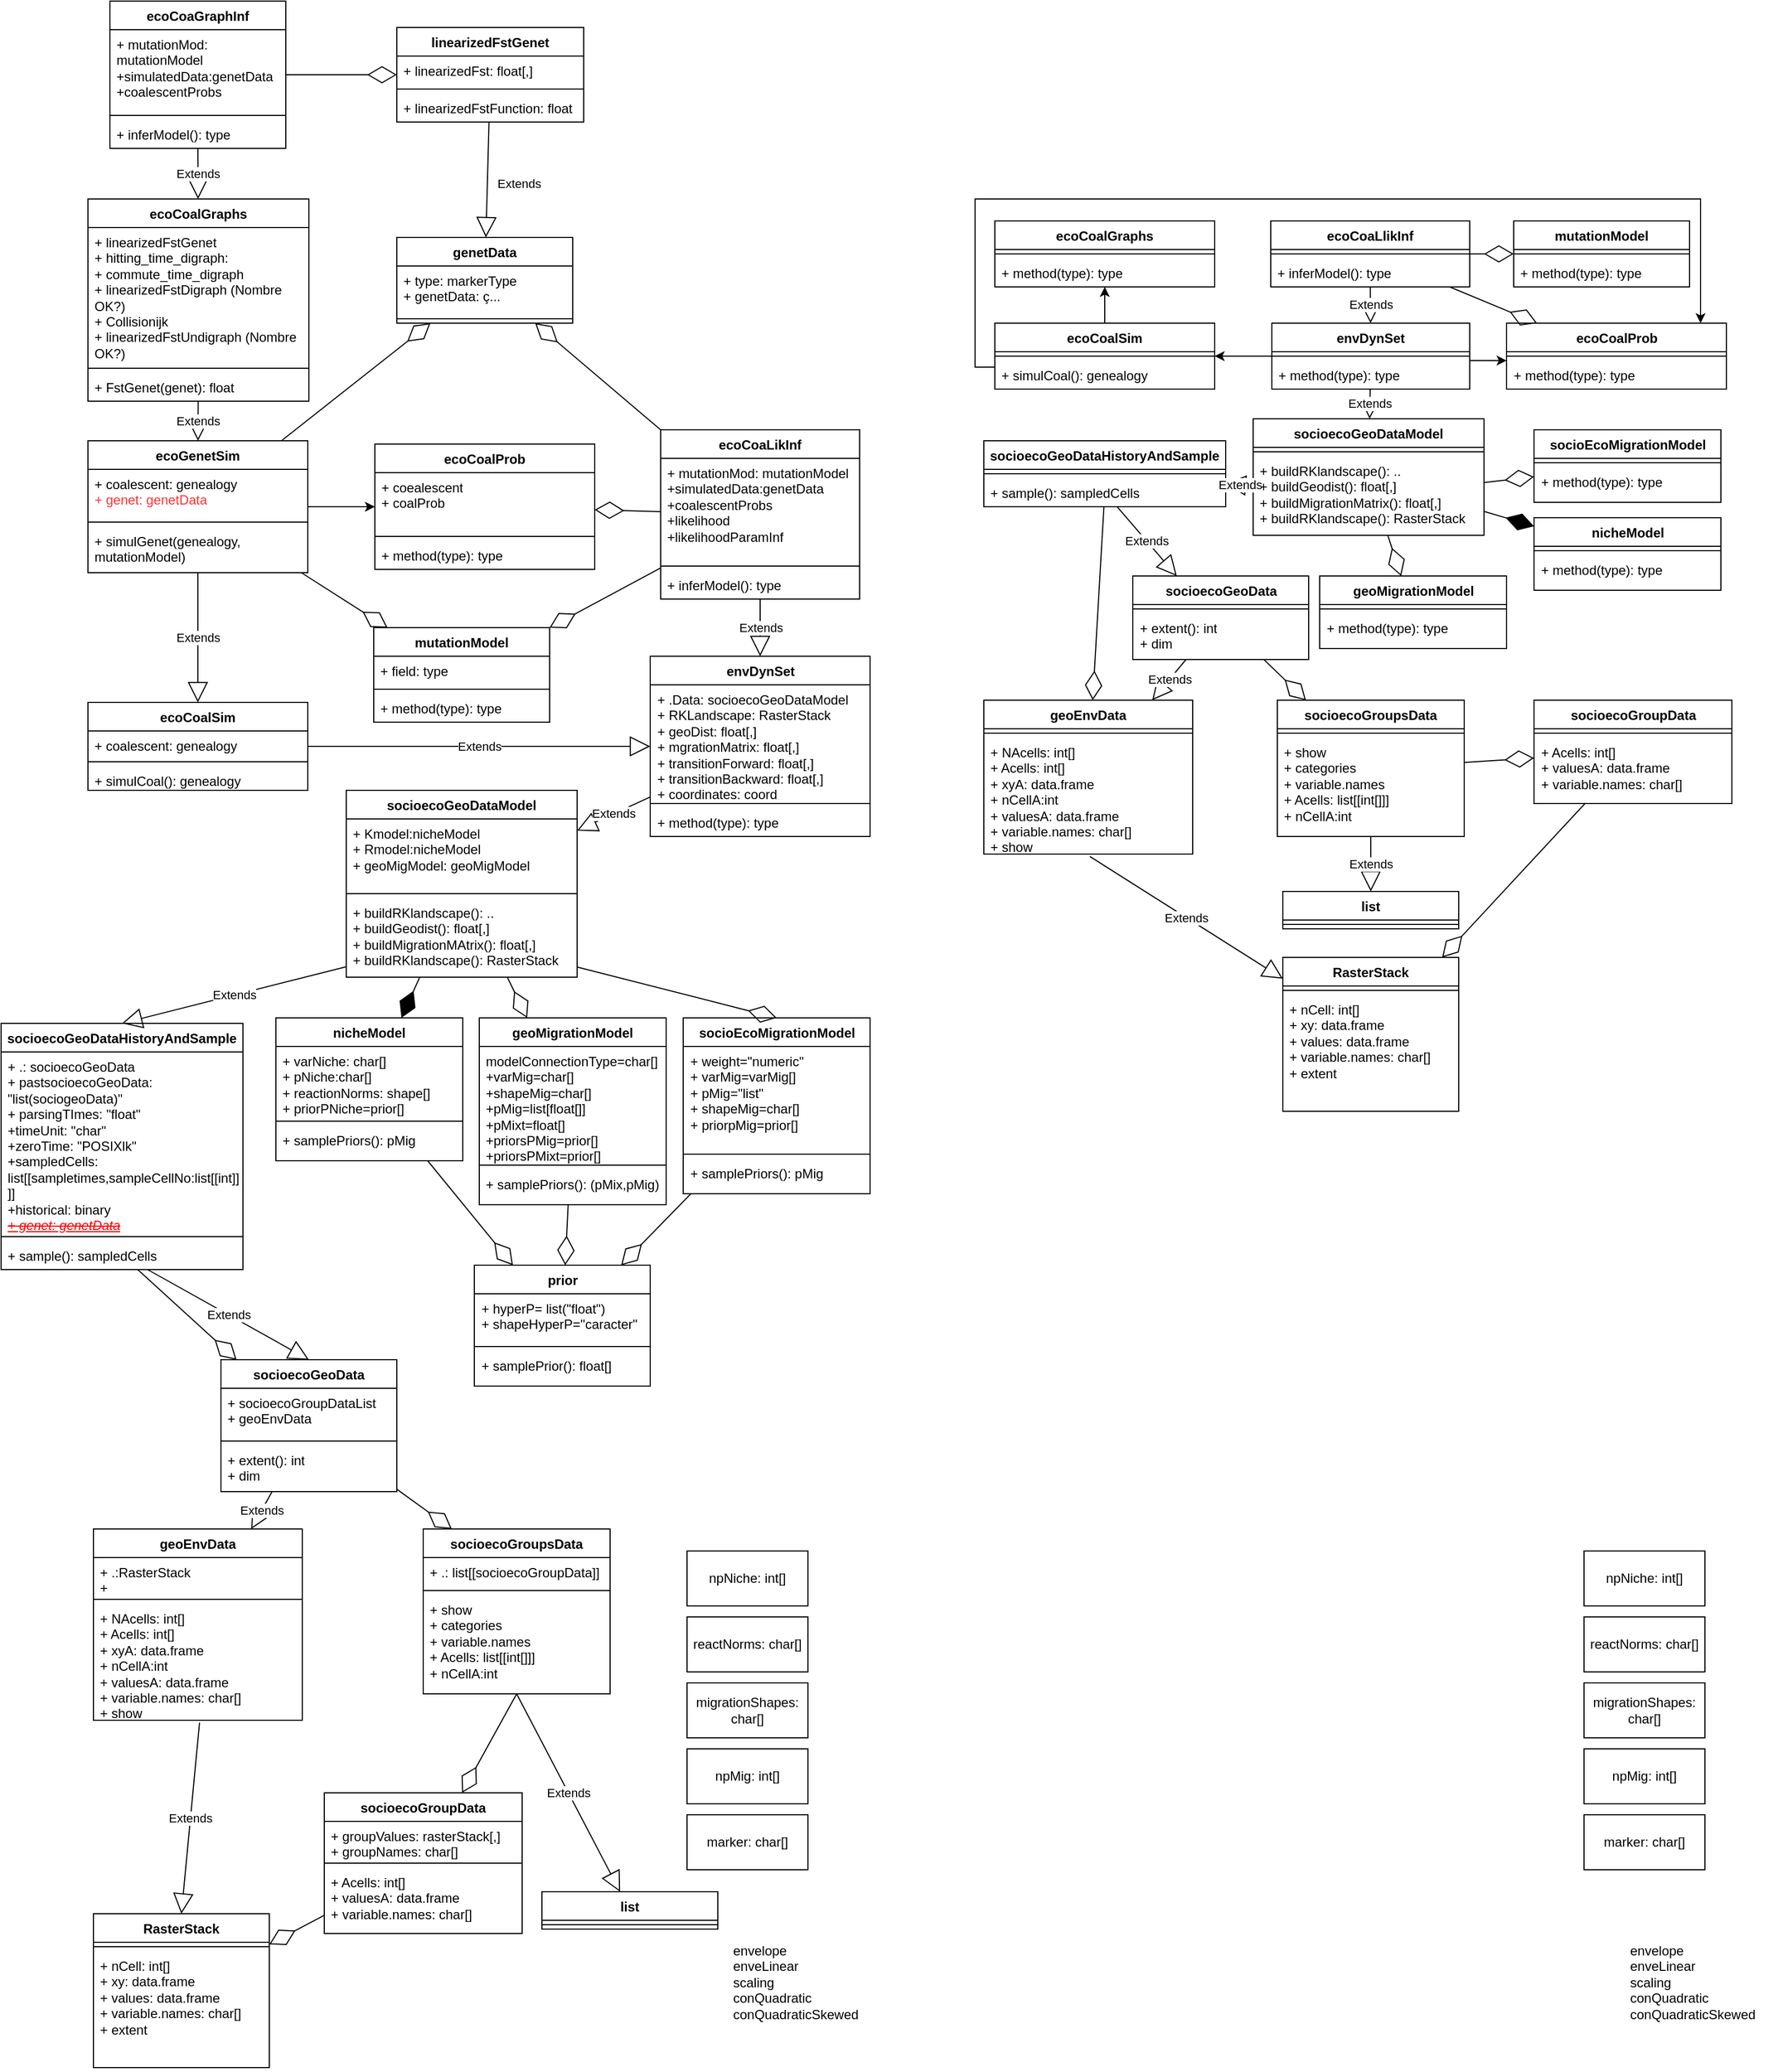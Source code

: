 <mxfile version="24.7.7">
  <diagram name="Page-1" id="Z6gb0_KSrEABv9Jm1-kw">
    <mxGraphModel dx="1364" dy="2055" grid="1" gridSize="10" guides="1" tooltips="1" connect="1" arrows="1" fold="1" page="1" pageScale="1" pageWidth="827" pageHeight="1169" math="0" shadow="0">
      <root>
        <mxCell id="0" />
        <mxCell id="1" parent="0" />
        <mxCell id="n09aio_ZxcxyVlvb_FAy-2" value="&lt;div&gt;RasterStack&lt;/div&gt;" style="swimlane;fontStyle=1;align=center;verticalAlign=top;childLayout=stackLayout;horizontal=1;startSize=26;horizontalStack=0;resizeParent=1;resizeParentMax=0;resizeLast=0;collapsible=1;marginBottom=0;whiteSpace=wrap;html=1;" parent="1" vertex="1">
          <mxGeometry x="94" y="700" width="160" height="140" as="geometry" />
        </mxCell>
        <mxCell id="Zex_I4kqIBt21-otJFnS-11" value="" style="line;strokeWidth=1;fillColor=none;align=left;verticalAlign=middle;spacingTop=-1;spacingLeft=3;spacingRight=3;rotatable=0;labelPosition=right;points=[];portConstraint=eastwest;strokeColor=inherit;" parent="n09aio_ZxcxyVlvb_FAy-2" vertex="1">
          <mxGeometry y="26" width="160" height="8" as="geometry" />
        </mxCell>
        <mxCell id="Zex_I4kqIBt21-otJFnS-9" value="&lt;div&gt;+ nCell: int[]&lt;br&gt;&lt;/div&gt;&lt;div&gt;+ xy: data.frame&lt;/div&gt;&lt;div&gt;+ values: data.frame&lt;/div&gt;&lt;div&gt;+ variable.names: char[]&lt;/div&gt;&lt;div&gt;+ extent&lt;br&gt;&lt;/div&gt;" style="text;strokeColor=none;fillColor=none;align=left;verticalAlign=top;spacingLeft=4;spacingRight=4;overflow=hidden;rotatable=0;points=[[0,0.5],[1,0.5]];portConstraint=eastwest;whiteSpace=wrap;html=1;" parent="n09aio_ZxcxyVlvb_FAy-2" vertex="1">
          <mxGeometry y="34" width="160" height="106" as="geometry" />
        </mxCell>
        <mxCell id="n09aio_ZxcxyVlvb_FAy-6" value="geoEnvData" style="swimlane;fontStyle=1;align=center;verticalAlign=top;childLayout=stackLayout;horizontal=1;startSize=26;horizontalStack=0;resizeParent=1;resizeParentMax=0;resizeLast=0;collapsible=1;marginBottom=0;whiteSpace=wrap;html=1;" parent="1" vertex="1">
          <mxGeometry x="94" y="350" width="190" height="174" as="geometry" />
        </mxCell>
        <mxCell id="Zex_I4kqIBt21-otJFnS-4" value="&lt;div&gt;+ .:RasterStack&lt;br&gt;&lt;/div&gt;&lt;div&gt;&lt;div&gt;+ layerConnectionTypes:character&lt;br&gt;&lt;/div&gt;&lt;/div&gt;" style="text;strokeColor=none;fillColor=none;align=left;verticalAlign=top;spacingLeft=4;spacingRight=4;overflow=hidden;rotatable=0;points=[[0,0.5],[1,0.5]];portConstraint=eastwest;whiteSpace=wrap;html=1;" parent="n09aio_ZxcxyVlvb_FAy-6" vertex="1">
          <mxGeometry y="26" width="190" height="34" as="geometry" />
        </mxCell>
        <mxCell id="Zex_I4kqIBt21-otJFnS-7" value="" style="line;strokeWidth=1;fillColor=none;align=left;verticalAlign=middle;spacingTop=-1;spacingLeft=3;spacingRight=3;rotatable=0;labelPosition=right;points=[];portConstraint=eastwest;strokeColor=inherit;" parent="n09aio_ZxcxyVlvb_FAy-6" vertex="1">
          <mxGeometry y="60" width="190" height="8" as="geometry" />
        </mxCell>
        <mxCell id="n09aio_ZxcxyVlvb_FAy-9" value="&lt;div&gt;+ NAcells: int[]&lt;br&gt;&lt;/div&gt;&lt;div&gt;+ Acells: int[]&lt;/div&gt;&lt;div&gt;+ xyA: data.frame&lt;/div&gt;&lt;div&gt;+ nCellA:int&lt;/div&gt;&lt;div&gt;+ valuesA: data.frame&lt;/div&gt;&lt;div&gt;+ variable.names: char[]&lt;/div&gt;&lt;div&gt;+ show&lt;br&gt;&lt;/div&gt;" style="text;strokeColor=none;fillColor=none;align=left;verticalAlign=top;spacingLeft=4;spacingRight=4;overflow=hidden;rotatable=0;points=[[0,0.5],[1,0.5]];portConstraint=eastwest;whiteSpace=wrap;html=1;" parent="n09aio_ZxcxyVlvb_FAy-6" vertex="1">
          <mxGeometry y="68" width="190" height="106" as="geometry" />
        </mxCell>
        <mxCell id="n09aio_ZxcxyVlvb_FAy-16" value="Extends" style="endArrow=block;endSize=16;endFill=0;html=1;rounded=0;entryX=0.5;entryY=0;entryDx=0;entryDy=0;exitX=0.508;exitY=1.021;exitDx=0;exitDy=0;exitPerimeter=0;" parent="1" source="n09aio_ZxcxyVlvb_FAy-9" target="n09aio_ZxcxyVlvb_FAy-2" edge="1">
          <mxGeometry width="160" relative="1" as="geometry">
            <mxPoint x="84" y="620" as="sourcePoint" />
            <mxPoint x="244" y="620" as="targetPoint" />
          </mxGeometry>
        </mxCell>
        <mxCell id="n09aio_ZxcxyVlvb_FAy-24" value="socioecoGroupsData" style="swimlane;fontStyle=1;align=center;verticalAlign=top;childLayout=stackLayout;horizontal=1;startSize=26;horizontalStack=0;resizeParent=1;resizeParentMax=0;resizeLast=0;collapsible=1;marginBottom=0;whiteSpace=wrap;html=1;" parent="1" vertex="1">
          <mxGeometry x="394" y="350" width="170" height="150" as="geometry" />
        </mxCell>
        <mxCell id="n09aio_ZxcxyVlvb_FAy-25" value="+ .: list[[socioecoGroupData]]" style="text;strokeColor=none;fillColor=none;align=left;verticalAlign=top;spacingLeft=4;spacingRight=4;overflow=hidden;rotatable=0;points=[[0,0.5],[1,0.5]];portConstraint=eastwest;whiteSpace=wrap;html=1;" parent="n09aio_ZxcxyVlvb_FAy-24" vertex="1">
          <mxGeometry y="26" width="170" height="26" as="geometry" />
        </mxCell>
        <mxCell id="n09aio_ZxcxyVlvb_FAy-26" value="" style="line;strokeWidth=1;fillColor=none;align=left;verticalAlign=middle;spacingTop=-1;spacingLeft=3;spacingRight=3;rotatable=0;labelPosition=right;points=[];portConstraint=eastwest;strokeColor=inherit;" parent="n09aio_ZxcxyVlvb_FAy-24" vertex="1">
          <mxGeometry y="52" width="170" height="8" as="geometry" />
        </mxCell>
        <mxCell id="n09aio_ZxcxyVlvb_FAy-27" value="&lt;div&gt;+ show&lt;/div&gt;&lt;div&gt;+ categories&lt;/div&gt;&lt;div&gt;+ variable.names&lt;br&gt;&lt;/div&gt;&lt;div&gt;&lt;div&gt;+ Acells: list[[int[]]]&lt;/div&gt;&lt;/div&gt;&lt;div&gt;+ nCellA:int&lt;/div&gt;" style="text;strokeColor=none;fillColor=none;align=left;verticalAlign=top;spacingLeft=4;spacingRight=4;overflow=hidden;rotatable=0;points=[[0,0.5],[1,0.5]];portConstraint=eastwest;whiteSpace=wrap;html=1;" parent="n09aio_ZxcxyVlvb_FAy-24" vertex="1">
          <mxGeometry y="60" width="170" height="90" as="geometry" />
        </mxCell>
        <mxCell id="n09aio_ZxcxyVlvb_FAy-28" value="list" style="swimlane;fontStyle=1;align=center;verticalAlign=top;childLayout=stackLayout;horizontal=1;startSize=26;horizontalStack=0;resizeParent=1;resizeParentMax=0;resizeLast=0;collapsible=1;marginBottom=0;whiteSpace=wrap;html=1;" parent="1" vertex="1">
          <mxGeometry x="502" y="680" width="160" height="34" as="geometry" />
        </mxCell>
        <mxCell id="n09aio_ZxcxyVlvb_FAy-29" value="" style="line;strokeWidth=1;fillColor=none;align=left;verticalAlign=middle;spacingTop=-1;spacingLeft=3;spacingRight=3;rotatable=0;labelPosition=right;points=[];portConstraint=eastwest;strokeColor=inherit;" parent="n09aio_ZxcxyVlvb_FAy-28" vertex="1">
          <mxGeometry y="26" width="160" height="8" as="geometry" />
        </mxCell>
        <mxCell id="n09aio_ZxcxyVlvb_FAy-30" value="Extends" style="endArrow=block;endSize=16;endFill=0;html=1;rounded=0;exitX=0.5;exitY=1;exitDx=0;exitDy=0;" parent="1" source="n09aio_ZxcxyVlvb_FAy-24" target="n09aio_ZxcxyVlvb_FAy-28" edge="1">
          <mxGeometry width="160" relative="1" as="geometry">
            <mxPoint x="514" y="550" as="sourcePoint" />
            <mxPoint x="394" y="600" as="targetPoint" />
          </mxGeometry>
        </mxCell>
        <mxCell id="n09aio_ZxcxyVlvb_FAy-31" value="" style="endArrow=diamondThin;endFill=0;endSize=24;html=1;rounded=0;exitX=0.5;exitY=1;exitDx=0;exitDy=0;" parent="1" source="n09aio_ZxcxyVlvb_FAy-24" target="euh3f-BjxaFIM77-lD3N-1" edge="1">
          <mxGeometry width="160" relative="1" as="geometry">
            <mxPoint x="514" y="610" as="sourcePoint" />
            <mxPoint x="394" y="580" as="targetPoint" />
          </mxGeometry>
        </mxCell>
        <mxCell id="n09aio_ZxcxyVlvb_FAy-32" value="socioecoGeoData" style="swimlane;fontStyle=1;align=center;verticalAlign=top;childLayout=stackLayout;horizontal=1;startSize=26;horizontalStack=0;resizeParent=1;resizeParentMax=0;resizeLast=0;collapsible=1;marginBottom=0;whiteSpace=wrap;html=1;" parent="1" vertex="1">
          <mxGeometry x="210" y="196" width="160" height="120" as="geometry" />
        </mxCell>
        <mxCell id="n09aio_ZxcxyVlvb_FAy-33" value="&lt;div&gt;+&amp;nbsp;socioecoGroupDataList&lt;/div&gt;&lt;div&gt;+ geoEnvData&lt;/div&gt;" style="text;strokeColor=none;fillColor=none;align=left;verticalAlign=top;spacingLeft=4;spacingRight=4;overflow=hidden;rotatable=0;points=[[0,0.5],[1,0.5]];portConstraint=eastwest;whiteSpace=wrap;html=1;" parent="n09aio_ZxcxyVlvb_FAy-32" vertex="1">
          <mxGeometry y="26" width="160" height="44" as="geometry" />
        </mxCell>
        <mxCell id="n09aio_ZxcxyVlvb_FAy-34" value="" style="line;strokeWidth=1;fillColor=none;align=left;verticalAlign=middle;spacingTop=-1;spacingLeft=3;spacingRight=3;rotatable=0;labelPosition=right;points=[];portConstraint=eastwest;strokeColor=inherit;" parent="n09aio_ZxcxyVlvb_FAy-32" vertex="1">
          <mxGeometry y="70" width="160" height="8" as="geometry" />
        </mxCell>
        <mxCell id="n09aio_ZxcxyVlvb_FAy-35" value="&lt;div&gt;+ extent(): int&lt;/div&gt;&lt;div&gt;+ dim&lt;br&gt;&lt;/div&gt;" style="text;strokeColor=none;fillColor=none;align=left;verticalAlign=top;spacingLeft=4;spacingRight=4;overflow=hidden;rotatable=0;points=[[0,0.5],[1,0.5]];portConstraint=eastwest;whiteSpace=wrap;html=1;" parent="n09aio_ZxcxyVlvb_FAy-32" vertex="1">
          <mxGeometry y="78" width="160" height="42" as="geometry" />
        </mxCell>
        <mxCell id="euh3f-BjxaFIM77-lD3N-1" value="socioecoGroupData" style="swimlane;fontStyle=1;align=center;verticalAlign=top;childLayout=stackLayout;horizontal=1;startSize=26;horizontalStack=0;resizeParent=1;resizeParentMax=0;resizeLast=0;collapsible=1;marginBottom=0;whiteSpace=wrap;html=1;" parent="1" vertex="1">
          <mxGeometry x="304" y="590" width="180" height="128" as="geometry" />
        </mxCell>
        <mxCell id="euh3f-BjxaFIM77-lD3N-2" value="&lt;div&gt;+ groupValues: rasterStack[,]&lt;/div&gt;&lt;div&gt;+ groupNames: char[]&lt;/div&gt;" style="text;strokeColor=none;fillColor=none;align=left;verticalAlign=top;spacingLeft=4;spacingRight=4;overflow=hidden;rotatable=0;points=[[0,0.5],[1,0.5]];portConstraint=eastwest;whiteSpace=wrap;html=1;" parent="euh3f-BjxaFIM77-lD3N-1" vertex="1">
          <mxGeometry y="26" width="180" height="34" as="geometry" />
        </mxCell>
        <mxCell id="euh3f-BjxaFIM77-lD3N-3" value="" style="line;strokeWidth=1;fillColor=none;align=left;verticalAlign=middle;spacingTop=-1;spacingLeft=3;spacingRight=3;rotatable=0;labelPosition=right;points=[];portConstraint=eastwest;strokeColor=inherit;" parent="euh3f-BjxaFIM77-lD3N-1" vertex="1">
          <mxGeometry y="60" width="180" height="8" as="geometry" />
        </mxCell>
        <mxCell id="euh3f-BjxaFIM77-lD3N-4" value="&lt;div&gt;+ Acells: int[]&lt;/div&gt;&lt;div&gt;+ valuesA: data.frame&lt;/div&gt;&lt;div&gt;+ variable.names: char[]&lt;br&gt;&lt;/div&gt;" style="text;strokeColor=none;fillColor=none;align=left;verticalAlign=top;spacingLeft=4;spacingRight=4;overflow=hidden;rotatable=0;points=[[0,0.5],[1,0.5]];portConstraint=eastwest;whiteSpace=wrap;html=1;" parent="euh3f-BjxaFIM77-lD3N-1" vertex="1">
          <mxGeometry y="68" width="180" height="60" as="geometry" />
        </mxCell>
        <mxCell id="euh3f-BjxaFIM77-lD3N-5" value="nicheModel" style="swimlane;fontStyle=1;align=center;verticalAlign=top;childLayout=stackLayout;horizontal=1;startSize=26;horizontalStack=0;resizeParent=1;resizeParentMax=0;resizeLast=0;collapsible=1;marginBottom=0;whiteSpace=wrap;html=1;" parent="1" vertex="1">
          <mxGeometry x="260" y="-115" width="170" height="130" as="geometry" />
        </mxCell>
        <mxCell id="euh3f-BjxaFIM77-lD3N-6" value="&lt;div&gt;+ varNiche: char[]&lt;br&gt;+ pNiche:char[]&lt;/div&gt;&lt;div&gt;&lt;div&gt;+ reactionNorms: shape[] &lt;br&gt;+ priorPNiche=prior[]&lt;/div&gt;&lt;div&gt;&lt;br&gt;&lt;/div&gt;&lt;div&gt;&lt;br&gt;&lt;br&gt;&lt;/div&gt;&lt;/div&gt;" style="text;strokeColor=none;fillColor=none;align=left;verticalAlign=top;spacingLeft=4;spacingRight=4;overflow=hidden;rotatable=0;points=[[0,0.5],[1,0.5]];portConstraint=eastwest;whiteSpace=wrap;html=1;" parent="euh3f-BjxaFIM77-lD3N-5" vertex="1">
          <mxGeometry y="26" width="170" height="64" as="geometry" />
        </mxCell>
        <mxCell id="euh3f-BjxaFIM77-lD3N-7" value="" style="line;strokeWidth=1;fillColor=none;align=left;verticalAlign=middle;spacingTop=-1;spacingLeft=3;spacingRight=3;rotatable=0;labelPosition=right;points=[];portConstraint=eastwest;strokeColor=inherit;" parent="euh3f-BjxaFIM77-lD3N-5" vertex="1">
          <mxGeometry y="90" width="170" height="8" as="geometry" />
        </mxCell>
        <mxCell id="euh3f-BjxaFIM77-lD3N-8" value="+ samplePriors(): pMig" style="text;strokeColor=none;fillColor=none;align=left;verticalAlign=top;spacingLeft=4;spacingRight=4;overflow=hidden;rotatable=0;points=[[0,0.5],[1,0.5]];portConstraint=eastwest;whiteSpace=wrap;html=1;" parent="euh3f-BjxaFIM77-lD3N-5" vertex="1">
          <mxGeometry y="98" width="170" height="32" as="geometry" />
        </mxCell>
        <mxCell id="euh3f-BjxaFIM77-lD3N-13" value="npNiche: int[]" style="html=1;whiteSpace=wrap;" parent="1" vertex="1">
          <mxGeometry x="634" y="370" width="110" height="50" as="geometry" />
        </mxCell>
        <mxCell id="euh3f-BjxaFIM77-lD3N-15" value="reactNorms: char[]" style="html=1;whiteSpace=wrap;" parent="1" vertex="1">
          <mxGeometry x="634" y="430" width="110" height="50" as="geometry" />
        </mxCell>
        <mxCell id="euh3f-BjxaFIM77-lD3N-16" value="migrationShapes: char[]" style="html=1;whiteSpace=wrap;" parent="1" vertex="1">
          <mxGeometry x="634" y="490" width="110" height="50" as="geometry" />
        </mxCell>
        <mxCell id="euh3f-BjxaFIM77-lD3N-17" value="npMig: int[]" style="html=1;whiteSpace=wrap;" parent="1" vertex="1">
          <mxGeometry x="634" y="550" width="110" height="50" as="geometry" />
        </mxCell>
        <mxCell id="euh3f-BjxaFIM77-lD3N-23" value="geoMigrationModel" style="swimlane;fontStyle=1;align=center;verticalAlign=top;childLayout=stackLayout;horizontal=1;startSize=26;horizontalStack=0;resizeParent=1;resizeParentMax=0;resizeLast=0;collapsible=1;marginBottom=0;whiteSpace=wrap;html=1;" parent="1" vertex="1">
          <mxGeometry x="445" y="-115" width="170" height="170" as="geometry" />
        </mxCell>
        <mxCell id="euh3f-BjxaFIM77-lD3N-24" value="&lt;div&gt;modelConnectionType=char[]&lt;/div&gt;&lt;div&gt;+varMig=char[]&lt;/div&gt;&lt;div&gt;+shapeMig=char[]&lt;/div&gt;&lt;div&gt;+pMig=list[float[]]&lt;/div&gt;&lt;div&gt;+pMixt=float[]&lt;/div&gt;&lt;div&gt;+priorsPMig=prior[]&lt;/div&gt;&lt;div&gt;+priorsPMixt=prior[]&lt;/div&gt;" style="text;strokeColor=none;fillColor=none;align=left;verticalAlign=top;spacingLeft=4;spacingRight=4;overflow=hidden;rotatable=0;points=[[0,0.5],[1,0.5]];portConstraint=eastwest;whiteSpace=wrap;html=1;" parent="euh3f-BjxaFIM77-lD3N-23" vertex="1">
          <mxGeometry y="26" width="170" height="104" as="geometry" />
        </mxCell>
        <mxCell id="euh3f-BjxaFIM77-lD3N-25" value="" style="line;strokeWidth=1;fillColor=none;align=left;verticalAlign=middle;spacingTop=-1;spacingLeft=3;spacingRight=3;rotatable=0;labelPosition=right;points=[];portConstraint=eastwest;strokeColor=inherit;" parent="euh3f-BjxaFIM77-lD3N-23" vertex="1">
          <mxGeometry y="130" width="170" height="8" as="geometry" />
        </mxCell>
        <mxCell id="euh3f-BjxaFIM77-lD3N-26" value="+ samplePriors(): (pMix,pMig)" style="text;strokeColor=none;fillColor=none;align=left;verticalAlign=top;spacingLeft=4;spacingRight=4;overflow=hidden;rotatable=0;points=[[0,0.5],[1,0.5]];portConstraint=eastwest;whiteSpace=wrap;html=1;" parent="euh3f-BjxaFIM77-lD3N-23" vertex="1">
          <mxGeometry y="138" width="170" height="32" as="geometry" />
        </mxCell>
        <mxCell id="euh3f-BjxaFIM77-lD3N-28" value="socioecoGeoDataHistoryAndSample" style="swimlane;fontStyle=1;align=center;verticalAlign=top;childLayout=stackLayout;horizontal=1;startSize=26;horizontalStack=0;resizeParent=1;resizeParentMax=0;resizeLast=0;collapsible=1;marginBottom=0;whiteSpace=wrap;html=1;" parent="1" vertex="1">
          <mxGeometry x="10" y="-110" width="220" height="224" as="geometry" />
        </mxCell>
        <mxCell id="euh3f-BjxaFIM77-lD3N-29" value="&lt;div&gt;+ .: socioecoGeoData&lt;/div&gt;&lt;div&gt;+ pastsocioecoGeoData: &quot;list(sociogeoData)&quot;&lt;br&gt;&lt;/div&gt;&lt;div&gt;+ parsingTImes: &quot;float&quot;&lt;/div&gt;&lt;div&gt;+timeUnit: &quot;char&quot;&lt;/div&gt;&lt;div&gt;+zeroTime: &quot;POSIXlk&quot;&lt;/div&gt;&lt;div&gt;+sampledCells: list[[sampletimes,sampleCellNo:list[[int]] ]]&lt;/div&gt;&lt;div&gt;+historical: binary&lt;br&gt;&lt;/div&gt;&lt;div align=&quot;left&quot;&gt;&lt;font color=&quot;#ff0000&quot;&gt;&lt;strike&gt;&lt;i&gt;&lt;u&gt;+ genet: genetData&lt;/u&gt;&lt;/i&gt;&lt;/strike&gt;&lt;/font&gt;&lt;br&gt;&lt;/div&gt;&lt;div&gt;&lt;br&gt;&lt;/div&gt;&lt;div&gt;&lt;br&gt;&lt;/div&gt;" style="text;strokeColor=none;fillColor=none;align=left;verticalAlign=top;spacingLeft=4;spacingRight=4;overflow=hidden;rotatable=0;points=[[0,0.5],[1,0.5]];portConstraint=eastwest;whiteSpace=wrap;html=1;" parent="euh3f-BjxaFIM77-lD3N-28" vertex="1">
          <mxGeometry y="26" width="220" height="164" as="geometry" />
        </mxCell>
        <mxCell id="euh3f-BjxaFIM77-lD3N-30" value="" style="line;strokeWidth=1;fillColor=none;align=left;verticalAlign=middle;spacingTop=-1;spacingLeft=3;spacingRight=3;rotatable=0;labelPosition=right;points=[];portConstraint=eastwest;strokeColor=inherit;" parent="euh3f-BjxaFIM77-lD3N-28" vertex="1">
          <mxGeometry y="190" width="220" height="8" as="geometry" />
        </mxCell>
        <mxCell id="euh3f-BjxaFIM77-lD3N-31" value="+ sample(): sampledCells" style="text;strokeColor=none;fillColor=none;align=left;verticalAlign=top;spacingLeft=4;spacingRight=4;overflow=hidden;rotatable=0;points=[[0,0.5],[1,0.5]];portConstraint=eastwest;whiteSpace=wrap;html=1;" parent="euh3f-BjxaFIM77-lD3N-28" vertex="1">
          <mxGeometry y="198" width="220" height="26" as="geometry" />
        </mxCell>
        <mxCell id="euh3f-BjxaFIM77-lD3N-33" value="" style="endArrow=diamondThin;endFill=0;endSize=24;html=1;rounded=0;entryX=0.153;entryY=0;entryDx=0;entryDy=0;entryPerimeter=0;" parent="1" source="n09aio_ZxcxyVlvb_FAy-32" target="n09aio_ZxcxyVlvb_FAy-24" edge="1">
          <mxGeometry width="160" relative="1" as="geometry">
            <mxPoint x="314" y="310" as="sourcePoint" />
            <mxPoint x="184" y="410" as="targetPoint" />
          </mxGeometry>
        </mxCell>
        <mxCell id="euh3f-BjxaFIM77-lD3N-34" value="" style="endArrow=diamondThin;endFill=0;endSize=24;html=1;rounded=0;" parent="1" source="euh3f-BjxaFIM77-lD3N-31" target="n09aio_ZxcxyVlvb_FAy-32" edge="1">
          <mxGeometry width="160" relative="1" as="geometry">
            <mxPoint x="330" y="332" as="sourcePoint" />
            <mxPoint x="245" y="196" as="targetPoint" />
          </mxGeometry>
        </mxCell>
        <mxCell id="euh3f-BjxaFIM77-lD3N-35" value="socioecoGeoDataModel" style="swimlane;fontStyle=1;align=center;verticalAlign=top;childLayout=stackLayout;horizontal=1;startSize=26;horizontalStack=0;resizeParent=1;resizeParentMax=0;resizeLast=0;collapsible=1;marginBottom=0;whiteSpace=wrap;html=1;" parent="1" vertex="1">
          <mxGeometry x="324" y="-322" width="210" height="170" as="geometry" />
        </mxCell>
        <mxCell id="euh3f-BjxaFIM77-lD3N-36" value="&lt;div&gt;+ Kmodel:nicheModel&lt;br&gt;&lt;/div&gt;&lt;div&gt;+ Rmodel:nicheModel&lt;/div&gt;&lt;div&gt;+ geoMigModel: geoMigModel&lt;br&gt;&lt;/div&gt;" style="text;strokeColor=none;fillColor=none;align=left;verticalAlign=top;spacingLeft=4;spacingRight=4;overflow=hidden;rotatable=0;points=[[0,0.5],[1,0.5]];portConstraint=eastwest;whiteSpace=wrap;html=1;" parent="euh3f-BjxaFIM77-lD3N-35" vertex="1">
          <mxGeometry y="26" width="210" height="64" as="geometry" />
        </mxCell>
        <mxCell id="euh3f-BjxaFIM77-lD3N-37" value="" style="line;strokeWidth=1;fillColor=none;align=left;verticalAlign=middle;spacingTop=-1;spacingLeft=3;spacingRight=3;rotatable=0;labelPosition=right;points=[];portConstraint=eastwest;strokeColor=inherit;" parent="euh3f-BjxaFIM77-lD3N-35" vertex="1">
          <mxGeometry y="90" width="210" height="8" as="geometry" />
        </mxCell>
        <mxCell id="euh3f-BjxaFIM77-lD3N-38" value="&lt;div&gt;&lt;div&gt;+ buildRKlandscape(): ..&lt;/div&gt;&lt;div&gt;+ buildGeodist(): float[,]&lt;br&gt;&lt;/div&gt;&lt;div&gt;+ buildMigrationMAtrix(): float[,]&lt;/div&gt;+ buildRKlandscape(): RasterStack&lt;/div&gt;" style="text;strokeColor=none;fillColor=none;align=left;verticalAlign=top;spacingLeft=4;spacingRight=4;overflow=hidden;rotatable=0;points=[[0,0.5],[1,0.5]];portConstraint=eastwest;whiteSpace=wrap;html=1;" parent="euh3f-BjxaFIM77-lD3N-35" vertex="1">
          <mxGeometry y="98" width="210" height="72" as="geometry" />
        </mxCell>
        <mxCell id="euh3f-BjxaFIM77-lD3N-40" value="Extends" style="endArrow=block;endSize=16;endFill=0;html=1;rounded=0;entryX=0.5;entryY=0;entryDx=0;entryDy=0;" parent="1" source="euh3f-BjxaFIM77-lD3N-38" target="euh3f-BjxaFIM77-lD3N-28" edge="1">
          <mxGeometry width="160" relative="1" as="geometry">
            <mxPoint x="394" y="50" as="sourcePoint" />
            <mxPoint x="554" y="50" as="targetPoint" />
          </mxGeometry>
        </mxCell>
        <mxCell id="euh3f-BjxaFIM77-lD3N-42" value="" style="endArrow=diamondThin;endFill=0;endSize=24;html=1;rounded=0;" parent="1" source="euh3f-BjxaFIM77-lD3N-35" target="euh3f-BjxaFIM77-lD3N-23" edge="1">
          <mxGeometry width="160" relative="1" as="geometry">
            <mxPoint x="485" y="-6" as="sourcePoint" />
            <mxPoint x="505" y="180" as="targetPoint" />
          </mxGeometry>
        </mxCell>
        <mxCell id="euh3f-BjxaFIM77-lD3N-45" value="" style="endArrow=diamondThin;endFill=1;endSize=24;html=1;rounded=0;" parent="1" source="euh3f-BjxaFIM77-lD3N-35" target="euh3f-BjxaFIM77-lD3N-5" edge="1">
          <mxGeometry width="160" relative="1" as="geometry">
            <mxPoint x="394" y="110" as="sourcePoint" />
            <mxPoint x="494" y="170" as="targetPoint" />
          </mxGeometry>
        </mxCell>
        <mxCell id="euh3f-BjxaFIM77-lD3N-46" value="" style="endArrow=diamondThin;endFill=0;endSize=24;html=1;rounded=0;" parent="1" source="euh3f-BjxaFIM77-lD3N-1" target="n09aio_ZxcxyVlvb_FAy-2" edge="1">
          <mxGeometry width="160" relative="1" as="geometry">
            <mxPoint x="224" y="600" as="sourcePoint" />
            <mxPoint x="432" y="600" as="targetPoint" />
          </mxGeometry>
        </mxCell>
        <mxCell id="Zex_I4kqIBt21-otJFnS-1" value="Extends" style="endArrow=block;endSize=16;endFill=0;html=1;rounded=0;entryX=0.5;entryY=0;entryDx=0;entryDy=0;" parent="1" source="euh3f-BjxaFIM77-lD3N-31" edge="1" target="n09aio_ZxcxyVlvb_FAy-32">
          <mxGeometry width="160" relative="1" as="geometry">
            <mxPoint x="295.078" y="129" as="sourcePoint" />
            <mxPoint x="283" y="191" as="targetPoint" />
          </mxGeometry>
        </mxCell>
        <mxCell id="Zex_I4kqIBt21-otJFnS-8" value="Extends" style="endArrow=block;endSize=16;endFill=0;html=1;rounded=0;" parent="1" source="n09aio_ZxcxyVlvb_FAy-32" target="n09aio_ZxcxyVlvb_FAy-6" edge="1">
          <mxGeometry width="160" relative="1" as="geometry">
            <mxPoint x="313" y="134" as="sourcePoint" />
            <mxPoint x="154" y="240" as="targetPoint" />
          </mxGeometry>
        </mxCell>
        <mxCell id="HW8FJVynJS46o8FaBS7P-1" value="envelope&#xa;enveLinear&#xa;scaling&#xa;conQuadratic&#xa;conQuadraticSkewed&#xa;&#xa;" style="text;whiteSpace=wrap;" parent="1" vertex="1">
          <mxGeometry x="674" y="720" width="140" height="40" as="geometry" />
        </mxCell>
        <mxCell id="mUlPBs0OehojVBWcTJut-1" value="envDynSet" style="swimlane;fontStyle=1;align=center;verticalAlign=top;childLayout=stackLayout;horizontal=1;startSize=26;horizontalStack=0;resizeParent=1;resizeParentMax=0;resizeLast=0;collapsible=1;marginBottom=0;whiteSpace=wrap;html=1;" parent="1" vertex="1">
          <mxGeometry x="600.5" y="-444" width="200" height="164" as="geometry" />
        </mxCell>
        <mxCell id="mUlPBs0OehojVBWcTJut-2" value="&lt;div&gt;+ .Data: socioecoGeoDataModel&lt;br&gt;&lt;/div&gt;&lt;div&gt;+ RKLandscape: RasterStack&lt;/div&gt;&lt;div&gt;&lt;div&gt;+ geoDist: float[,]&lt;/div&gt;+ mgrationMatrix: float[,]&lt;/div&gt;+ transitionForward: float[,]&lt;div&gt;+ transitionBackward: float[,]&lt;/div&gt;&lt;div&gt;+ coordinates: coord&lt;br&gt;&lt;/div&gt;&lt;br&gt;&lt;div&gt;&lt;br&gt;&lt;/div&gt;&lt;div&gt;&lt;br&gt;&lt;/div&gt;" style="text;strokeColor=none;fillColor=none;align=left;verticalAlign=top;spacingLeft=4;spacingRight=4;overflow=hidden;rotatable=0;points=[[0,0.5],[1,0.5]];portConstraint=eastwest;whiteSpace=wrap;html=1;" parent="mUlPBs0OehojVBWcTJut-1" vertex="1">
          <mxGeometry y="26" width="200" height="104" as="geometry" />
        </mxCell>
        <mxCell id="mUlPBs0OehojVBWcTJut-3" value="" style="line;strokeWidth=1;fillColor=none;align=left;verticalAlign=middle;spacingTop=-1;spacingLeft=3;spacingRight=3;rotatable=0;labelPosition=right;points=[];portConstraint=eastwest;strokeColor=inherit;" parent="mUlPBs0OehojVBWcTJut-1" vertex="1">
          <mxGeometry y="130" width="200" height="8" as="geometry" />
        </mxCell>
        <mxCell id="mUlPBs0OehojVBWcTJut-4" value="+ method(type): type" style="text;strokeColor=none;fillColor=none;align=left;verticalAlign=top;spacingLeft=4;spacingRight=4;overflow=hidden;rotatable=0;points=[[0,0.5],[1,0.5]];portConstraint=eastwest;whiteSpace=wrap;html=1;" parent="mUlPBs0OehojVBWcTJut-1" vertex="1">
          <mxGeometry y="138" width="200" height="26" as="geometry" />
        </mxCell>
        <mxCell id="mUlPBs0OehojVBWcTJut-6" value="Extends" style="endArrow=block;endSize=16;endFill=0;html=1;rounded=0;" parent="1" source="mUlPBs0OehojVBWcTJut-1" target="euh3f-BjxaFIM77-lD3N-35" edge="1">
          <mxGeometry width="160" relative="1" as="geometry">
            <mxPoint x="454" y="-34" as="sourcePoint" />
            <mxPoint x="334" y="-20" as="targetPoint" />
          </mxGeometry>
        </mxCell>
        <mxCell id="_K4OWj6VhO3JEERv6Nd--14" value="" style="edgeStyle=orthogonalEdgeStyle;rounded=0;orthogonalLoop=1;jettySize=auto;html=1;" parent="1" source="_K4OWj6VhO3JEERv6Nd--1" target="_K4OWj6VhO3JEERv6Nd--10" edge="1">
          <mxGeometry relative="1" as="geometry" />
        </mxCell>
        <mxCell id="_K4OWj6VhO3JEERv6Nd--1" value="ecoGenetSim" style="swimlane;fontStyle=1;align=center;verticalAlign=top;childLayout=stackLayout;horizontal=1;startSize=26;horizontalStack=0;resizeParent=1;resizeParentMax=0;resizeLast=0;collapsible=1;marginBottom=0;whiteSpace=wrap;html=1;" parent="1" vertex="1">
          <mxGeometry x="89" y="-640" width="200" height="120" as="geometry" />
        </mxCell>
        <mxCell id="_K4OWj6VhO3JEERv6Nd--2" value="&lt;div&gt;+ coalescent: genealogy&lt;/div&gt;&lt;div&gt;&lt;font color=&quot;#ff3333&quot;&gt;+ genet: genetData&lt;/font&gt;&lt;br&gt;&lt;/div&gt;&lt;div&gt;&lt;br&gt;&lt;div&gt;&lt;br&gt;&lt;br&gt;&lt;/div&gt;&lt;/div&gt;" style="text;strokeColor=none;fillColor=none;align=left;verticalAlign=top;spacingLeft=4;spacingRight=4;overflow=hidden;rotatable=0;points=[[0,0.5],[1,0.5]];portConstraint=eastwest;whiteSpace=wrap;html=1;" parent="_K4OWj6VhO3JEERv6Nd--1" vertex="1">
          <mxGeometry y="26" width="200" height="44" as="geometry" />
        </mxCell>
        <mxCell id="_K4OWj6VhO3JEERv6Nd--3" value="" style="line;strokeWidth=1;fillColor=none;align=left;verticalAlign=middle;spacingTop=-1;spacingLeft=3;spacingRight=3;rotatable=0;labelPosition=right;points=[];portConstraint=eastwest;strokeColor=inherit;" parent="_K4OWj6VhO3JEERv6Nd--1" vertex="1">
          <mxGeometry y="70" width="200" height="8" as="geometry" />
        </mxCell>
        <mxCell id="_K4OWj6VhO3JEERv6Nd--4" value="&lt;div&gt;+ simulGenet(genealogy, mutationModel)&lt;br&gt;&lt;/div&gt;" style="text;strokeColor=none;fillColor=none;align=left;verticalAlign=top;spacingLeft=4;spacingRight=4;overflow=hidden;rotatable=0;points=[[0,0.5],[1,0.5]];portConstraint=eastwest;whiteSpace=wrap;html=1;" parent="_K4OWj6VhO3JEERv6Nd--1" vertex="1">
          <mxGeometry y="78" width="200" height="42" as="geometry" />
        </mxCell>
        <mxCell id="_K4OWj6VhO3JEERv6Nd--6" value="ecoCoalGraphs" style="swimlane;fontStyle=1;align=center;verticalAlign=top;childLayout=stackLayout;horizontal=1;startSize=26;horizontalStack=0;resizeParent=1;resizeParentMax=0;resizeLast=0;collapsible=1;marginBottom=0;whiteSpace=wrap;html=1;" parent="1" vertex="1">
          <mxGeometry x="89" y="-860" width="201" height="184" as="geometry" />
        </mxCell>
        <mxCell id="_K4OWj6VhO3JEERv6Nd--7" value="&lt;div&gt;+ linearizedFstGenet&lt;br&gt;&lt;/div&gt;&lt;div&gt;+ hitting_time_digraph:&lt;/div&gt;&lt;div&gt;&lt;div&gt;+ commute_time_digraph&lt;/div&gt;&lt;div&gt;+ linearizedFstDigraph (Nombre OK?)&lt;br&gt;&lt;div&gt;+ Collisionijk&lt;/div&gt;+ linearizedFstUndigraph (Nombre OK?)&lt;br&gt;&lt;br&gt;&lt;/div&gt;&lt;/div&gt;" style="text;strokeColor=none;fillColor=none;align=left;verticalAlign=top;spacingLeft=4;spacingRight=4;overflow=hidden;rotatable=0;points=[[0,0.5],[1,0.5]];portConstraint=eastwest;whiteSpace=wrap;html=1;" parent="_K4OWj6VhO3JEERv6Nd--6" vertex="1">
          <mxGeometry y="26" width="201" height="124" as="geometry" />
        </mxCell>
        <mxCell id="_K4OWj6VhO3JEERv6Nd--8" value="" style="line;strokeWidth=1;fillColor=none;align=left;verticalAlign=middle;spacingTop=-1;spacingLeft=3;spacingRight=3;rotatable=0;labelPosition=right;points=[];portConstraint=eastwest;strokeColor=inherit;" parent="_K4OWj6VhO3JEERv6Nd--6" vertex="1">
          <mxGeometry y="150" width="201" height="8" as="geometry" />
        </mxCell>
        <mxCell id="_K4OWj6VhO3JEERv6Nd--9" value="+ FstGenet(genet): float" style="text;strokeColor=none;fillColor=none;align=left;verticalAlign=top;spacingLeft=4;spacingRight=4;overflow=hidden;rotatable=0;points=[[0,0.5],[1,0.5]];portConstraint=eastwest;whiteSpace=wrap;html=1;" parent="_K4OWj6VhO3JEERv6Nd--6" vertex="1">
          <mxGeometry y="158" width="201" height="26" as="geometry" />
        </mxCell>
        <mxCell id="_K4OWj6VhO3JEERv6Nd--10" value="ecoCoalProb" style="swimlane;fontStyle=1;align=center;verticalAlign=top;childLayout=stackLayout;horizontal=1;startSize=26;horizontalStack=0;resizeParent=1;resizeParentMax=0;resizeLast=0;collapsible=1;marginBottom=0;whiteSpace=wrap;html=1;" parent="1" vertex="1">
          <mxGeometry x="350" y="-637" width="200" height="114" as="geometry" />
        </mxCell>
        <mxCell id="_K4OWj6VhO3JEERv6Nd--11" value="&lt;div&gt;+ coealescent&lt;/div&gt;&lt;div&gt;+ coalProb&lt;/div&gt;&lt;div&gt;&lt;div&gt;&lt;br&gt;&lt;/div&gt;&lt;div&gt;&lt;br&gt;&lt;br&gt;&lt;/div&gt;&lt;/div&gt;" style="text;strokeColor=none;fillColor=none;align=left;verticalAlign=top;spacingLeft=4;spacingRight=4;overflow=hidden;rotatable=0;points=[[0,0.5],[1,0.5]];portConstraint=eastwest;whiteSpace=wrap;html=1;" parent="_K4OWj6VhO3JEERv6Nd--10" vertex="1">
          <mxGeometry y="26" width="200" height="54" as="geometry" />
        </mxCell>
        <mxCell id="_K4OWj6VhO3JEERv6Nd--12" value="" style="line;strokeWidth=1;fillColor=none;align=left;verticalAlign=middle;spacingTop=-1;spacingLeft=3;spacingRight=3;rotatable=0;labelPosition=right;points=[];portConstraint=eastwest;strokeColor=inherit;" parent="_K4OWj6VhO3JEERv6Nd--10" vertex="1">
          <mxGeometry y="80" width="200" height="8" as="geometry" />
        </mxCell>
        <mxCell id="_K4OWj6VhO3JEERv6Nd--13" value="+ method(type): type" style="text;strokeColor=none;fillColor=none;align=left;verticalAlign=top;spacingLeft=4;spacingRight=4;overflow=hidden;rotatable=0;points=[[0,0.5],[1,0.5]];portConstraint=eastwest;whiteSpace=wrap;html=1;" parent="_K4OWj6VhO3JEERv6Nd--10" vertex="1">
          <mxGeometry y="88" width="200" height="26" as="geometry" />
        </mxCell>
        <mxCell id="fhYH8X8L3PKGoM4BoWbg-6" value="socioEcoMigrationModel" style="swimlane;fontStyle=1;align=center;verticalAlign=top;childLayout=stackLayout;horizontal=1;startSize=26;horizontalStack=0;resizeParent=1;resizeParentMax=0;resizeLast=0;collapsible=1;marginBottom=0;whiteSpace=wrap;html=1;" parent="1" vertex="1">
          <mxGeometry x="630.5" y="-115" width="170" height="160" as="geometry" />
        </mxCell>
        <mxCell id="fhYH8X8L3PKGoM4BoWbg-7" value="&lt;div&gt;+ weight=&quot;numeric&quot;&lt;/div&gt;&lt;div&gt;+ varMig=varMig[]&lt;br&gt;&lt;/div&gt;&lt;div&gt;+ pMig=&quot;list&quot;&lt;/div&gt;&lt;div&gt;&lt;div&gt;+ shapeMig=char[]&lt;/div&gt;&lt;/div&gt;&lt;div&gt;&lt;div&gt;+ priorpMig=prior[]&lt;/div&gt;&lt;/div&gt;" style="text;strokeColor=none;fillColor=none;align=left;verticalAlign=top;spacingLeft=4;spacingRight=4;overflow=hidden;rotatable=0;points=[[0,0.5],[1,0.5]];portConstraint=eastwest;whiteSpace=wrap;html=1;" parent="fhYH8X8L3PKGoM4BoWbg-6" vertex="1">
          <mxGeometry y="26" width="170" height="94" as="geometry" />
        </mxCell>
        <mxCell id="fhYH8X8L3PKGoM4BoWbg-8" value="" style="line;strokeWidth=1;fillColor=none;align=left;verticalAlign=middle;spacingTop=-1;spacingLeft=3;spacingRight=3;rotatable=0;labelPosition=right;points=[];portConstraint=eastwest;strokeColor=inherit;" parent="fhYH8X8L3PKGoM4BoWbg-6" vertex="1">
          <mxGeometry y="120" width="170" height="8" as="geometry" />
        </mxCell>
        <mxCell id="fhYH8X8L3PKGoM4BoWbg-9" value="+ samplePriors(): pMig" style="text;strokeColor=none;fillColor=none;align=left;verticalAlign=top;spacingLeft=4;spacingRight=4;overflow=hidden;rotatable=0;points=[[0,0.5],[1,0.5]];portConstraint=eastwest;whiteSpace=wrap;html=1;" parent="fhYH8X8L3PKGoM4BoWbg-6" vertex="1">
          <mxGeometry y="128" width="170" height="32" as="geometry" />
        </mxCell>
        <mxCell id="fhYH8X8L3PKGoM4BoWbg-10" value="" style="endArrow=diamondThin;endFill=0;endSize=24;html=1;rounded=0;entryX=0.5;entryY=0;entryDx=0;entryDy=0;" parent="1" source="euh3f-BjxaFIM77-lD3N-38" target="fhYH8X8L3PKGoM4BoWbg-6" edge="1">
          <mxGeometry width="160" relative="1" as="geometry">
            <mxPoint x="555" y="-10" as="sourcePoint" />
            <mxPoint x="547" y="160" as="targetPoint" />
          </mxGeometry>
        </mxCell>
        <mxCell id="c0SSLgtnGO3cboPd4Nja-5" value="marker: char[]" style="html=1;whiteSpace=wrap;" parent="1" vertex="1">
          <mxGeometry x="634" y="610" width="110" height="50" as="geometry" />
        </mxCell>
        <mxCell id="c0SSLgtnGO3cboPd4Nja-6" value="ecoCoaLikInf" style="swimlane;fontStyle=1;align=center;verticalAlign=top;childLayout=stackLayout;horizontal=1;startSize=26;horizontalStack=0;resizeParent=1;resizeParentMax=0;resizeLast=0;collapsible=1;marginBottom=0;whiteSpace=wrap;html=1;" parent="1" vertex="1">
          <mxGeometry x="610" y="-650" width="181" height="154" as="geometry" />
        </mxCell>
        <mxCell id="c0SSLgtnGO3cboPd4Nja-7" value="&lt;div&gt;+ mutationMod: mutationModel&lt;br&gt;&lt;/div&gt;&lt;div&gt;+simulatedData:genetData&lt;/div&gt;&lt;div&gt;+coalescentProbs&lt;br&gt;+likelihood&lt;/div&gt;&lt;div&gt;+likelihoodParamInf&lt;br&gt;&lt;/div&gt;&lt;div&gt;&lt;br&gt;&lt;/div&gt;" style="text;strokeColor=none;fillColor=none;align=left;verticalAlign=top;spacingLeft=4;spacingRight=4;overflow=hidden;rotatable=0;points=[[0,0.5],[1,0.5]];portConstraint=eastwest;whiteSpace=wrap;html=1;" parent="c0SSLgtnGO3cboPd4Nja-6" vertex="1">
          <mxGeometry y="26" width="181" height="94" as="geometry" />
        </mxCell>
        <mxCell id="c0SSLgtnGO3cboPd4Nja-8" value="" style="line;strokeWidth=1;fillColor=none;align=left;verticalAlign=middle;spacingTop=-1;spacingLeft=3;spacingRight=3;rotatable=0;labelPosition=right;points=[];portConstraint=eastwest;strokeColor=inherit;" parent="c0SSLgtnGO3cboPd4Nja-6" vertex="1">
          <mxGeometry y="120" width="181" height="8" as="geometry" />
        </mxCell>
        <mxCell id="c0SSLgtnGO3cboPd4Nja-9" value="+ inferModel(): type" style="text;strokeColor=none;fillColor=none;align=left;verticalAlign=top;spacingLeft=4;spacingRight=4;overflow=hidden;rotatable=0;points=[[0,0.5],[1,0.5]];portConstraint=eastwest;whiteSpace=wrap;html=1;" parent="c0SSLgtnGO3cboPd4Nja-6" vertex="1">
          <mxGeometry y="128" width="181" height="26" as="geometry" />
        </mxCell>
        <mxCell id="c0SSLgtnGO3cboPd4Nja-11" value="genetData" style="swimlane;fontStyle=1;align=center;verticalAlign=top;childLayout=stackLayout;horizontal=1;startSize=26;horizontalStack=0;resizeParent=1;resizeParentMax=0;resizeLast=0;collapsible=1;marginBottom=0;whiteSpace=wrap;html=1;" parent="1" vertex="1">
          <mxGeometry x="370" y="-825" width="160" height="78" as="geometry" />
        </mxCell>
        <mxCell id="c0SSLgtnGO3cboPd4Nja-12" value="&lt;div&gt;+ type: markerType&lt;/div&gt;&lt;div&gt;+ genetData: ç...&lt;br&gt;&lt;/div&gt;" style="text;strokeColor=none;fillColor=none;align=left;verticalAlign=top;spacingLeft=4;spacingRight=4;overflow=hidden;rotatable=0;points=[[0,0.5],[1,0.5]];portConstraint=eastwest;whiteSpace=wrap;html=1;" parent="c0SSLgtnGO3cboPd4Nja-11" vertex="1">
          <mxGeometry y="26" width="160" height="44" as="geometry" />
        </mxCell>
        <mxCell id="c0SSLgtnGO3cboPd4Nja-13" value="" style="line;strokeWidth=1;fillColor=none;align=left;verticalAlign=middle;spacingTop=-1;spacingLeft=3;spacingRight=3;rotatable=0;labelPosition=right;points=[];portConstraint=eastwest;strokeColor=inherit;" parent="c0SSLgtnGO3cboPd4Nja-11" vertex="1">
          <mxGeometry y="70" width="160" height="8" as="geometry" />
        </mxCell>
        <mxCell id="c0SSLgtnGO3cboPd4Nja-15" value="" style="endArrow=diamondThin;endFill=0;endSize=24;html=1;rounded=0;" parent="1" source="_K4OWj6VhO3JEERv6Nd--1" target="c0SSLgtnGO3cboPd4Nja-11" edge="1">
          <mxGeometry width="160" relative="1" as="geometry">
            <mxPoint x="489" y="510" as="sourcePoint" />
            <mxPoint x="439" y="600" as="targetPoint" />
          </mxGeometry>
        </mxCell>
        <mxCell id="c0SSLgtnGO3cboPd4Nja-16" value="Extends" style="endArrow=block;endSize=16;endFill=0;html=1;rounded=0;" parent="1" source="c0SSLgtnGO3cboPd4Nja-9" target="mUlPBs0OehojVBWcTJut-1" edge="1">
          <mxGeometry width="160" relative="1" as="geometry">
            <mxPoint x="459" y="-313" as="sourcePoint" />
            <mxPoint x="449" y="-480" as="targetPoint" />
          </mxGeometry>
        </mxCell>
        <mxCell id="c0SSLgtnGO3cboPd4Nja-17" value="" style="endArrow=diamondThin;endFill=0;endSize=24;html=1;rounded=0;" parent="1" source="c0SSLgtnGO3cboPd4Nja-6" target="_K4OWj6VhO3JEERv6Nd--10" edge="1">
          <mxGeometry width="160" relative="1" as="geometry">
            <mxPoint x="478" y="-688.5" as="sourcePoint" />
            <mxPoint x="528" y="-461.5" as="targetPoint" />
          </mxGeometry>
        </mxCell>
        <mxCell id="c0SSLgtnGO3cboPd4Nja-18" value="mutationModel" style="swimlane;fontStyle=1;align=center;verticalAlign=top;childLayout=stackLayout;horizontal=1;startSize=26;horizontalStack=0;resizeParent=1;resizeParentMax=0;resizeLast=0;collapsible=1;marginBottom=0;whiteSpace=wrap;html=1;" parent="1" vertex="1">
          <mxGeometry x="349" y="-470" width="160" height="86" as="geometry" />
        </mxCell>
        <mxCell id="c0SSLgtnGO3cboPd4Nja-19" value="+ field: type" style="text;strokeColor=none;fillColor=none;align=left;verticalAlign=top;spacingLeft=4;spacingRight=4;overflow=hidden;rotatable=0;points=[[0,0.5],[1,0.5]];portConstraint=eastwest;whiteSpace=wrap;html=1;" parent="c0SSLgtnGO3cboPd4Nja-18" vertex="1">
          <mxGeometry y="26" width="160" height="26" as="geometry" />
        </mxCell>
        <mxCell id="c0SSLgtnGO3cboPd4Nja-20" value="" style="line;strokeWidth=1;fillColor=none;align=left;verticalAlign=middle;spacingTop=-1;spacingLeft=3;spacingRight=3;rotatable=0;labelPosition=right;points=[];portConstraint=eastwest;strokeColor=inherit;" parent="c0SSLgtnGO3cboPd4Nja-18" vertex="1">
          <mxGeometry y="52" width="160" height="8" as="geometry" />
        </mxCell>
        <mxCell id="c0SSLgtnGO3cboPd4Nja-21" value="+ method(type): type" style="text;strokeColor=none;fillColor=none;align=left;verticalAlign=top;spacingLeft=4;spacingRight=4;overflow=hidden;rotatable=0;points=[[0,0.5],[1,0.5]];portConstraint=eastwest;whiteSpace=wrap;html=1;" parent="c0SSLgtnGO3cboPd4Nja-18" vertex="1">
          <mxGeometry y="60" width="160" height="26" as="geometry" />
        </mxCell>
        <mxCell id="c0SSLgtnGO3cboPd4Nja-22" value="" style="endArrow=diamondThin;endFill=0;endSize=24;html=1;rounded=0;" parent="1" source="c0SSLgtnGO3cboPd4Nja-6" target="c0SSLgtnGO3cboPd4Nja-18" edge="1">
          <mxGeometry width="160" relative="1" as="geometry">
            <mxPoint x="584" y="-654" as="sourcePoint" />
            <mxPoint x="528" y="-686" as="targetPoint" />
          </mxGeometry>
        </mxCell>
        <mxCell id="c0SSLgtnGO3cboPd4Nja-23" value="ecoCoaGraphInf" style="swimlane;fontStyle=1;align=center;verticalAlign=top;childLayout=stackLayout;horizontal=1;startSize=26;horizontalStack=0;resizeParent=1;resizeParentMax=0;resizeLast=0;collapsible=1;marginBottom=0;whiteSpace=wrap;html=1;" parent="1" vertex="1">
          <mxGeometry x="109" y="-1040" width="160" height="134" as="geometry" />
        </mxCell>
        <mxCell id="c0SSLgtnGO3cboPd4Nja-24" value="&lt;div&gt;+ mutationMod: mutationModel&lt;br&gt;&lt;/div&gt;&lt;div&gt;+simulatedData:genetData&lt;/div&gt;&lt;div&gt;+coalescentProbs&lt;/div&gt;&lt;div&gt;&lt;br&gt;&lt;/div&gt;" style="text;strokeColor=none;fillColor=none;align=left;verticalAlign=top;spacingLeft=4;spacingRight=4;overflow=hidden;rotatable=0;points=[[0,0.5],[1,0.5]];portConstraint=eastwest;whiteSpace=wrap;html=1;" parent="c0SSLgtnGO3cboPd4Nja-23" vertex="1">
          <mxGeometry y="26" width="160" height="74" as="geometry" />
        </mxCell>
        <mxCell id="c0SSLgtnGO3cboPd4Nja-25" value="" style="line;strokeWidth=1;fillColor=none;align=left;verticalAlign=middle;spacingTop=-1;spacingLeft=3;spacingRight=3;rotatable=0;labelPosition=right;points=[];portConstraint=eastwest;strokeColor=inherit;" parent="c0SSLgtnGO3cboPd4Nja-23" vertex="1">
          <mxGeometry y="100" width="160" height="8" as="geometry" />
        </mxCell>
        <mxCell id="c0SSLgtnGO3cboPd4Nja-26" value="+ inferModel(): type" style="text;strokeColor=none;fillColor=none;align=left;verticalAlign=top;spacingLeft=4;spacingRight=4;overflow=hidden;rotatable=0;points=[[0,0.5],[1,0.5]];portConstraint=eastwest;whiteSpace=wrap;html=1;" parent="c0SSLgtnGO3cboPd4Nja-23" vertex="1">
          <mxGeometry y="108" width="160" height="26" as="geometry" />
        </mxCell>
        <mxCell id="NMEEuWL-GFLA4NUDNVhm-1" value="&lt;div&gt;RasterStack&lt;/div&gt;" style="swimlane;fontStyle=1;align=center;verticalAlign=top;childLayout=stackLayout;horizontal=1;startSize=26;horizontalStack=0;resizeParent=1;resizeParentMax=0;resizeLast=0;collapsible=1;marginBottom=0;whiteSpace=wrap;html=1;" parent="1" vertex="1">
          <mxGeometry x="1176" y="-170" width="160" height="140" as="geometry" />
        </mxCell>
        <mxCell id="NMEEuWL-GFLA4NUDNVhm-2" value="" style="line;strokeWidth=1;fillColor=none;align=left;verticalAlign=middle;spacingTop=-1;spacingLeft=3;spacingRight=3;rotatable=0;labelPosition=right;points=[];portConstraint=eastwest;strokeColor=inherit;" parent="NMEEuWL-GFLA4NUDNVhm-1" vertex="1">
          <mxGeometry y="26" width="160" height="8" as="geometry" />
        </mxCell>
        <mxCell id="NMEEuWL-GFLA4NUDNVhm-3" value="&lt;div&gt;+ nCell: int[]&lt;br&gt;&lt;/div&gt;&lt;div&gt;+ xy: data.frame&lt;/div&gt;&lt;div&gt;+ values: data.frame&lt;/div&gt;&lt;div&gt;+ variable.names: char[]&lt;/div&gt;&lt;div&gt;+ extent&lt;br&gt;&lt;/div&gt;" style="text;strokeColor=none;fillColor=none;align=left;verticalAlign=top;spacingLeft=4;spacingRight=4;overflow=hidden;rotatable=0;points=[[0,0.5],[1,0.5]];portConstraint=eastwest;whiteSpace=wrap;html=1;" parent="NMEEuWL-GFLA4NUDNVhm-1" vertex="1">
          <mxGeometry y="34" width="160" height="106" as="geometry" />
        </mxCell>
        <mxCell id="NMEEuWL-GFLA4NUDNVhm-4" value="geoEnvData" style="swimlane;fontStyle=1;align=center;verticalAlign=top;childLayout=stackLayout;horizontal=1;startSize=26;horizontalStack=0;resizeParent=1;resizeParentMax=0;resizeLast=0;collapsible=1;marginBottom=0;whiteSpace=wrap;html=1;" parent="1" vertex="1">
          <mxGeometry x="904" y="-404" width="190" height="140" as="geometry" />
        </mxCell>
        <mxCell id="NMEEuWL-GFLA4NUDNVhm-6" value="" style="line;strokeWidth=1;fillColor=none;align=left;verticalAlign=middle;spacingTop=-1;spacingLeft=3;spacingRight=3;rotatable=0;labelPosition=right;points=[];portConstraint=eastwest;strokeColor=inherit;" parent="NMEEuWL-GFLA4NUDNVhm-4" vertex="1">
          <mxGeometry y="26" width="190" height="8" as="geometry" />
        </mxCell>
        <mxCell id="NMEEuWL-GFLA4NUDNVhm-7" value="&lt;div&gt;+ NAcells: int[]&lt;br&gt;&lt;/div&gt;&lt;div&gt;+ Acells: int[]&lt;/div&gt;&lt;div&gt;+ xyA: data.frame&lt;/div&gt;&lt;div&gt;+ nCellA:int&lt;/div&gt;&lt;div&gt;+ valuesA: data.frame&lt;/div&gt;&lt;div&gt;+ variable.names: char[]&lt;/div&gt;&lt;div&gt;+ show&lt;br&gt;&lt;/div&gt;" style="text;strokeColor=none;fillColor=none;align=left;verticalAlign=top;spacingLeft=4;spacingRight=4;overflow=hidden;rotatable=0;points=[[0,0.5],[1,0.5]];portConstraint=eastwest;whiteSpace=wrap;html=1;" parent="NMEEuWL-GFLA4NUDNVhm-4" vertex="1">
          <mxGeometry y="34" width="190" height="106" as="geometry" />
        </mxCell>
        <mxCell id="NMEEuWL-GFLA4NUDNVhm-8" value="Extends" style="endArrow=block;endSize=16;endFill=0;html=1;rounded=0;exitX=0.508;exitY=1.021;exitDx=0;exitDy=0;exitPerimeter=0;" parent="1" source="NMEEuWL-GFLA4NUDNVhm-7" target="NMEEuWL-GFLA4NUDNVhm-1" edge="1">
          <mxGeometry width="160" relative="1" as="geometry">
            <mxPoint x="909" y="510" as="sourcePoint" />
            <mxPoint x="1069" y="510" as="targetPoint" />
          </mxGeometry>
        </mxCell>
        <mxCell id="NMEEuWL-GFLA4NUDNVhm-9" value="socioecoGroupsData" style="swimlane;fontStyle=1;align=center;verticalAlign=top;childLayout=stackLayout;horizontal=1;startSize=26;horizontalStack=0;resizeParent=1;resizeParentMax=0;resizeLast=0;collapsible=1;marginBottom=0;whiteSpace=wrap;html=1;" parent="1" vertex="1">
          <mxGeometry x="1171" y="-404" width="170" height="124" as="geometry" />
        </mxCell>
        <mxCell id="NMEEuWL-GFLA4NUDNVhm-11" value="" style="line;strokeWidth=1;fillColor=none;align=left;verticalAlign=middle;spacingTop=-1;spacingLeft=3;spacingRight=3;rotatable=0;labelPosition=right;points=[];portConstraint=eastwest;strokeColor=inherit;" parent="NMEEuWL-GFLA4NUDNVhm-9" vertex="1">
          <mxGeometry y="26" width="170" height="8" as="geometry" />
        </mxCell>
        <mxCell id="NMEEuWL-GFLA4NUDNVhm-12" value="&lt;div&gt;+ show&lt;/div&gt;&lt;div&gt;+ categories&lt;/div&gt;&lt;div&gt;+ variable.names&lt;br&gt;&lt;/div&gt;&lt;div&gt;&lt;div&gt;+ Acells: list[[int[]]]&lt;/div&gt;&lt;/div&gt;&lt;div&gt;+ nCellA:int&lt;/div&gt;" style="text;strokeColor=none;fillColor=none;align=left;verticalAlign=top;spacingLeft=4;spacingRight=4;overflow=hidden;rotatable=0;points=[[0,0.5],[1,0.5]];portConstraint=eastwest;whiteSpace=wrap;html=1;" parent="NMEEuWL-GFLA4NUDNVhm-9" vertex="1">
          <mxGeometry y="34" width="170" height="90" as="geometry" />
        </mxCell>
        <mxCell id="NMEEuWL-GFLA4NUDNVhm-13" value="list" style="swimlane;fontStyle=1;align=center;verticalAlign=top;childLayout=stackLayout;horizontal=1;startSize=26;horizontalStack=0;resizeParent=1;resizeParentMax=0;resizeLast=0;collapsible=1;marginBottom=0;whiteSpace=wrap;html=1;" parent="1" vertex="1">
          <mxGeometry x="1176" y="-230" width="160" height="34" as="geometry" />
        </mxCell>
        <mxCell id="NMEEuWL-GFLA4NUDNVhm-14" value="" style="line;strokeWidth=1;fillColor=none;align=left;verticalAlign=middle;spacingTop=-1;spacingLeft=3;spacingRight=3;rotatable=0;labelPosition=right;points=[];portConstraint=eastwest;strokeColor=inherit;" parent="NMEEuWL-GFLA4NUDNVhm-13" vertex="1">
          <mxGeometry y="26" width="160" height="8" as="geometry" />
        </mxCell>
        <mxCell id="NMEEuWL-GFLA4NUDNVhm-15" value="Extends" style="endArrow=block;endSize=16;endFill=0;html=1;rounded=0;" parent="1" source="NMEEuWL-GFLA4NUDNVhm-9" target="NMEEuWL-GFLA4NUDNVhm-13" edge="1">
          <mxGeometry width="160" relative="1" as="geometry">
            <mxPoint x="1339" y="440" as="sourcePoint" />
            <mxPoint x="1219" y="490" as="targetPoint" />
          </mxGeometry>
        </mxCell>
        <mxCell id="NMEEuWL-GFLA4NUDNVhm-16" value="" style="endArrow=diamondThin;endFill=0;endSize=24;html=1;rounded=0;" parent="1" source="NMEEuWL-GFLA4NUDNVhm-9" target="NMEEuWL-GFLA4NUDNVhm-21" edge="1">
          <mxGeometry width="160" relative="1" as="geometry">
            <mxPoint x="1339" y="500" as="sourcePoint" />
            <mxPoint x="1219" y="470" as="targetPoint" />
          </mxGeometry>
        </mxCell>
        <mxCell id="NMEEuWL-GFLA4NUDNVhm-17" value="socioecoGeoData" style="swimlane;fontStyle=1;align=center;verticalAlign=top;childLayout=stackLayout;horizontal=1;startSize=26;horizontalStack=0;resizeParent=1;resizeParentMax=0;resizeLast=0;collapsible=1;marginBottom=0;whiteSpace=wrap;html=1;" parent="1" vertex="1">
          <mxGeometry x="1039.5" y="-517" width="160" height="76" as="geometry" />
        </mxCell>
        <mxCell id="NMEEuWL-GFLA4NUDNVhm-19" value="" style="line;strokeWidth=1;fillColor=none;align=left;verticalAlign=middle;spacingTop=-1;spacingLeft=3;spacingRight=3;rotatable=0;labelPosition=right;points=[];portConstraint=eastwest;strokeColor=inherit;" parent="NMEEuWL-GFLA4NUDNVhm-17" vertex="1">
          <mxGeometry y="26" width="160" height="8" as="geometry" />
        </mxCell>
        <mxCell id="NMEEuWL-GFLA4NUDNVhm-20" value="&lt;div&gt;+ extent(): int&lt;/div&gt;&lt;div&gt;+ dim&lt;br&gt;&lt;/div&gt;" style="text;strokeColor=none;fillColor=none;align=left;verticalAlign=top;spacingLeft=4;spacingRight=4;overflow=hidden;rotatable=0;points=[[0,0.5],[1,0.5]];portConstraint=eastwest;whiteSpace=wrap;html=1;" parent="NMEEuWL-GFLA4NUDNVhm-17" vertex="1">
          <mxGeometry y="34" width="160" height="42" as="geometry" />
        </mxCell>
        <mxCell id="NMEEuWL-GFLA4NUDNVhm-21" value="socioecoGroupData" style="swimlane;fontStyle=1;align=center;verticalAlign=top;childLayout=stackLayout;horizontal=1;startSize=26;horizontalStack=0;resizeParent=1;resizeParentMax=0;resizeLast=0;collapsible=1;marginBottom=0;whiteSpace=wrap;html=1;" parent="1" vertex="1">
          <mxGeometry x="1404.5" y="-404" width="180" height="94" as="geometry" />
        </mxCell>
        <mxCell id="NMEEuWL-GFLA4NUDNVhm-23" value="" style="line;strokeWidth=1;fillColor=none;align=left;verticalAlign=middle;spacingTop=-1;spacingLeft=3;spacingRight=3;rotatable=0;labelPosition=right;points=[];portConstraint=eastwest;strokeColor=inherit;" parent="NMEEuWL-GFLA4NUDNVhm-21" vertex="1">
          <mxGeometry y="26" width="180" height="8" as="geometry" />
        </mxCell>
        <mxCell id="NMEEuWL-GFLA4NUDNVhm-24" value="&lt;div&gt;+ Acells: int[]&lt;/div&gt;&lt;div&gt;+ valuesA: data.frame&lt;/div&gt;&lt;div&gt;+ variable.names: char[]&lt;br&gt;&lt;/div&gt;" style="text;strokeColor=none;fillColor=none;align=left;verticalAlign=top;spacingLeft=4;spacingRight=4;overflow=hidden;rotatable=0;points=[[0,0.5],[1,0.5]];portConstraint=eastwest;whiteSpace=wrap;html=1;" parent="NMEEuWL-GFLA4NUDNVhm-21" vertex="1">
          <mxGeometry y="34" width="180" height="60" as="geometry" />
        </mxCell>
        <mxCell id="NMEEuWL-GFLA4NUDNVhm-25" value="nicheModel" style="swimlane;fontStyle=1;align=center;verticalAlign=top;childLayout=stackLayout;horizontal=1;startSize=26;horizontalStack=0;resizeParent=1;resizeParentMax=0;resizeLast=0;collapsible=1;marginBottom=0;whiteSpace=wrap;html=1;" parent="1" vertex="1">
          <mxGeometry x="1404.5" y="-570" width="170" height="66" as="geometry" />
        </mxCell>
        <mxCell id="NMEEuWL-GFLA4NUDNVhm-27" value="" style="line;strokeWidth=1;fillColor=none;align=left;verticalAlign=middle;spacingTop=-1;spacingLeft=3;spacingRight=3;rotatable=0;labelPosition=right;points=[];portConstraint=eastwest;strokeColor=inherit;" parent="NMEEuWL-GFLA4NUDNVhm-25" vertex="1">
          <mxGeometry y="26" width="170" height="8" as="geometry" />
        </mxCell>
        <mxCell id="NMEEuWL-GFLA4NUDNVhm-28" value="+ method(type): type" style="text;strokeColor=none;fillColor=none;align=left;verticalAlign=top;spacingLeft=4;spacingRight=4;overflow=hidden;rotatable=0;points=[[0,0.5],[1,0.5]];portConstraint=eastwest;whiteSpace=wrap;html=1;" parent="NMEEuWL-GFLA4NUDNVhm-25" vertex="1">
          <mxGeometry y="34" width="170" height="32" as="geometry" />
        </mxCell>
        <mxCell id="NMEEuWL-GFLA4NUDNVhm-29" value="npNiche: int[]" style="html=1;whiteSpace=wrap;" parent="1" vertex="1">
          <mxGeometry x="1450" y="370" width="110" height="50" as="geometry" />
        </mxCell>
        <mxCell id="NMEEuWL-GFLA4NUDNVhm-30" value="reactNorms: char[]" style="html=1;whiteSpace=wrap;" parent="1" vertex="1">
          <mxGeometry x="1450" y="430" width="110" height="50" as="geometry" />
        </mxCell>
        <mxCell id="NMEEuWL-GFLA4NUDNVhm-31" value="migrationShapes: char[]" style="html=1;whiteSpace=wrap;" parent="1" vertex="1">
          <mxGeometry x="1450" y="490" width="110" height="50" as="geometry" />
        </mxCell>
        <mxCell id="NMEEuWL-GFLA4NUDNVhm-32" value="npMig: int[]" style="html=1;whiteSpace=wrap;" parent="1" vertex="1">
          <mxGeometry x="1450" y="550" width="110" height="50" as="geometry" />
        </mxCell>
        <mxCell id="NMEEuWL-GFLA4NUDNVhm-33" value="geoMigrationModel" style="swimlane;fontStyle=1;align=center;verticalAlign=top;childLayout=stackLayout;horizontal=1;startSize=26;horizontalStack=0;resizeParent=1;resizeParentMax=0;resizeLast=0;collapsible=1;marginBottom=0;whiteSpace=wrap;html=1;" parent="1" vertex="1">
          <mxGeometry x="1209.5" y="-517" width="170" height="66" as="geometry" />
        </mxCell>
        <mxCell id="NMEEuWL-GFLA4NUDNVhm-35" value="" style="line;strokeWidth=1;fillColor=none;align=left;verticalAlign=middle;spacingTop=-1;spacingLeft=3;spacingRight=3;rotatable=0;labelPosition=right;points=[];portConstraint=eastwest;strokeColor=inherit;" parent="NMEEuWL-GFLA4NUDNVhm-33" vertex="1">
          <mxGeometry y="26" width="170" height="8" as="geometry" />
        </mxCell>
        <mxCell id="NMEEuWL-GFLA4NUDNVhm-36" value="+ method(type): type" style="text;strokeColor=none;fillColor=none;align=left;verticalAlign=top;spacingLeft=4;spacingRight=4;overflow=hidden;rotatable=0;points=[[0,0.5],[1,0.5]];portConstraint=eastwest;whiteSpace=wrap;html=1;" parent="NMEEuWL-GFLA4NUDNVhm-33" vertex="1">
          <mxGeometry y="34" width="170" height="32" as="geometry" />
        </mxCell>
        <mxCell id="NMEEuWL-GFLA4NUDNVhm-37" value="socioecoGeoDataHistoryAndSample" style="swimlane;fontStyle=1;align=center;verticalAlign=top;childLayout=stackLayout;horizontal=1;startSize=26;horizontalStack=0;resizeParent=1;resizeParentMax=0;resizeLast=0;collapsible=1;marginBottom=0;whiteSpace=wrap;html=1;" parent="1" vertex="1">
          <mxGeometry x="904" y="-640" width="220" height="60" as="geometry" />
        </mxCell>
        <mxCell id="NMEEuWL-GFLA4NUDNVhm-39" value="" style="line;strokeWidth=1;fillColor=none;align=left;verticalAlign=middle;spacingTop=-1;spacingLeft=3;spacingRight=3;rotatable=0;labelPosition=right;points=[];portConstraint=eastwest;strokeColor=inherit;" parent="NMEEuWL-GFLA4NUDNVhm-37" vertex="1">
          <mxGeometry y="26" width="220" height="8" as="geometry" />
        </mxCell>
        <mxCell id="NMEEuWL-GFLA4NUDNVhm-40" value="+ sample(): sampledCells" style="text;strokeColor=none;fillColor=none;align=left;verticalAlign=top;spacingLeft=4;spacingRight=4;overflow=hidden;rotatable=0;points=[[0,0.5],[1,0.5]];portConstraint=eastwest;whiteSpace=wrap;html=1;" parent="NMEEuWL-GFLA4NUDNVhm-37" vertex="1">
          <mxGeometry y="34" width="220" height="26" as="geometry" />
        </mxCell>
        <mxCell id="NMEEuWL-GFLA4NUDNVhm-41" value="" style="endArrow=diamondThin;endFill=0;endSize=24;html=1;rounded=0;entryX=0.153;entryY=0;entryDx=0;entryDy=0;entryPerimeter=0;" parent="1" source="NMEEuWL-GFLA4NUDNVhm-17" target="NMEEuWL-GFLA4NUDNVhm-9" edge="1">
          <mxGeometry width="160" relative="1" as="geometry">
            <mxPoint x="1139" y="200" as="sourcePoint" />
            <mxPoint x="1009" y="300" as="targetPoint" />
          </mxGeometry>
        </mxCell>
        <mxCell id="NMEEuWL-GFLA4NUDNVhm-43" value="socioecoGeoDataModel" style="swimlane;fontStyle=1;align=center;verticalAlign=top;childLayout=stackLayout;horizontal=1;startSize=26;horizontalStack=0;resizeParent=1;resizeParentMax=0;resizeLast=0;collapsible=1;marginBottom=0;whiteSpace=wrap;html=1;" parent="1" vertex="1">
          <mxGeometry x="1149" y="-660" width="210" height="106" as="geometry" />
        </mxCell>
        <mxCell id="NMEEuWL-GFLA4NUDNVhm-45" value="" style="line;strokeWidth=1;fillColor=none;align=left;verticalAlign=middle;spacingTop=-1;spacingLeft=3;spacingRight=3;rotatable=0;labelPosition=right;points=[];portConstraint=eastwest;strokeColor=inherit;" parent="NMEEuWL-GFLA4NUDNVhm-43" vertex="1">
          <mxGeometry y="26" width="210" height="8" as="geometry" />
        </mxCell>
        <mxCell id="NMEEuWL-GFLA4NUDNVhm-46" value="&lt;div&gt;&lt;div&gt;+ buildRKlandscape(): ..&lt;/div&gt;&lt;div&gt;+ buildGeodist(): float[,]&lt;br&gt;&lt;/div&gt;&lt;div&gt;+ buildMigrationMatrix(): float[,]&lt;/div&gt;+ buildRKlandscape(): RasterStack&lt;/div&gt;" style="text;strokeColor=none;fillColor=none;align=left;verticalAlign=top;spacingLeft=4;spacingRight=4;overflow=hidden;rotatable=0;points=[[0,0.5],[1,0.5]];portConstraint=eastwest;whiteSpace=wrap;html=1;" parent="NMEEuWL-GFLA4NUDNVhm-43" vertex="1">
          <mxGeometry y="34" width="210" height="72" as="geometry" />
        </mxCell>
        <mxCell id="NMEEuWL-GFLA4NUDNVhm-47" value="Extends" style="endArrow=block;endSize=16;endFill=0;html=1;rounded=0;" parent="1" source="NMEEuWL-GFLA4NUDNVhm-46" target="NMEEuWL-GFLA4NUDNVhm-37" edge="1">
          <mxGeometry width="160" relative="1" as="geometry">
            <mxPoint x="1219" y="-60" as="sourcePoint" />
            <mxPoint x="1379" y="-60" as="targetPoint" />
          </mxGeometry>
        </mxCell>
        <mxCell id="NMEEuWL-GFLA4NUDNVhm-48" value="" style="endArrow=diamondThin;endFill=0;endSize=24;html=1;rounded=0;" parent="1" source="NMEEuWL-GFLA4NUDNVhm-43" target="NMEEuWL-GFLA4NUDNVhm-33" edge="1">
          <mxGeometry width="160" relative="1" as="geometry">
            <mxPoint x="1310" y="-116" as="sourcePoint" />
            <mxPoint x="1330" y="70" as="targetPoint" />
          </mxGeometry>
        </mxCell>
        <mxCell id="NMEEuWL-GFLA4NUDNVhm-49" value="" style="endArrow=diamondThin;endFill=1;endSize=24;html=1;rounded=0;" parent="1" source="NMEEuWL-GFLA4NUDNVhm-43" target="NMEEuWL-GFLA4NUDNVhm-25" edge="1">
          <mxGeometry width="160" relative="1" as="geometry">
            <mxPoint x="1219" as="sourcePoint" />
            <mxPoint x="1319" y="60" as="targetPoint" />
          </mxGeometry>
        </mxCell>
        <mxCell id="NMEEuWL-GFLA4NUDNVhm-50" value="" style="endArrow=diamondThin;endFill=0;endSize=24;html=1;rounded=0;" parent="1" source="NMEEuWL-GFLA4NUDNVhm-21" target="NMEEuWL-GFLA4NUDNVhm-1" edge="1">
          <mxGeometry width="160" relative="1" as="geometry">
            <mxPoint x="1049" y="490" as="sourcePoint" />
            <mxPoint x="1257" y="490" as="targetPoint" />
          </mxGeometry>
        </mxCell>
        <mxCell id="NMEEuWL-GFLA4NUDNVhm-51" value="Extends" style="endArrow=block;endSize=16;endFill=0;html=1;rounded=0;entryX=0.25;entryY=0;entryDx=0;entryDy=0;" parent="1" source="NMEEuWL-GFLA4NUDNVhm-40" target="NMEEuWL-GFLA4NUDNVhm-17" edge="1">
          <mxGeometry width="160" relative="1" as="geometry">
            <mxPoint x="1120.078" y="19" as="sourcePoint" />
            <mxPoint x="1108" y="81" as="targetPoint" />
          </mxGeometry>
        </mxCell>
        <mxCell id="NMEEuWL-GFLA4NUDNVhm-52" value="Extends" style="endArrow=block;endSize=16;endFill=0;html=1;rounded=0;" parent="1" source="NMEEuWL-GFLA4NUDNVhm-17" target="NMEEuWL-GFLA4NUDNVhm-4" edge="1">
          <mxGeometry width="160" relative="1" as="geometry">
            <mxPoint x="1138" y="24" as="sourcePoint" />
            <mxPoint x="979" y="130" as="targetPoint" />
          </mxGeometry>
        </mxCell>
        <mxCell id="NMEEuWL-GFLA4NUDNVhm-53" value="envelope&#xa;enveLinear&#xa;scaling&#xa;conQuadratic&#xa;conQuadraticSkewed&#xa;&#xa;" style="text;whiteSpace=wrap;" parent="1" vertex="1">
          <mxGeometry x="1490" y="720" width="140" height="40" as="geometry" />
        </mxCell>
        <mxCell id="NMEEuWL-GFLA4NUDNVhm-54" value="" style="edgeStyle=orthogonalEdgeStyle;rounded=0;orthogonalLoop=1;jettySize=auto;html=1;" parent="1" source="NMEEuWL-GFLA4NUDNVhm-56" target="NMEEuWL-GFLA4NUDNVhm-62" edge="1">
          <mxGeometry relative="1" as="geometry" />
        </mxCell>
        <mxCell id="NMEEuWL-GFLA4NUDNVhm-55" value="" style="edgeStyle=orthogonalEdgeStyle;rounded=0;orthogonalLoop=1;jettySize=auto;html=1;" parent="1" source="NMEEuWL-GFLA4NUDNVhm-62" target="NMEEuWL-GFLA4NUDNVhm-66" edge="1">
          <mxGeometry relative="1" as="geometry" />
        </mxCell>
        <mxCell id="NMEEuWL-GFLA4NUDNVhm-94" value="" style="edgeStyle=orthogonalEdgeStyle;rounded=0;orthogonalLoop=1;jettySize=auto;html=1;" parent="1" source="NMEEuWL-GFLA4NUDNVhm-56" target="NMEEuWL-GFLA4NUDNVhm-73" edge="1">
          <mxGeometry relative="1" as="geometry">
            <Array as="points">
              <mxPoint x="1346" y="-700" />
              <mxPoint x="1346" y="-700" />
            </Array>
          </mxGeometry>
        </mxCell>
        <mxCell id="NMEEuWL-GFLA4NUDNVhm-56" value="envDynSet" style="swimlane;fontStyle=1;align=center;verticalAlign=top;childLayout=stackLayout;horizontal=1;startSize=26;horizontalStack=0;resizeParent=1;resizeParentMax=0;resizeLast=0;collapsible=1;marginBottom=0;whiteSpace=wrap;html=1;" parent="1" vertex="1">
          <mxGeometry x="1166" y="-747" width="180" height="60" as="geometry" />
        </mxCell>
        <mxCell id="NMEEuWL-GFLA4NUDNVhm-58" value="" style="line;strokeWidth=1;fillColor=none;align=left;verticalAlign=middle;spacingTop=-1;spacingLeft=3;spacingRight=3;rotatable=0;labelPosition=right;points=[];portConstraint=eastwest;strokeColor=inherit;" parent="NMEEuWL-GFLA4NUDNVhm-56" vertex="1">
          <mxGeometry y="26" width="180" height="8" as="geometry" />
        </mxCell>
        <mxCell id="NMEEuWL-GFLA4NUDNVhm-59" value="+ method(type): type" style="text;strokeColor=none;fillColor=none;align=left;verticalAlign=top;spacingLeft=4;spacingRight=4;overflow=hidden;rotatable=0;points=[[0,0.5],[1,0.5]];portConstraint=eastwest;whiteSpace=wrap;html=1;" parent="NMEEuWL-GFLA4NUDNVhm-56" vertex="1">
          <mxGeometry y="34" width="180" height="26" as="geometry" />
        </mxCell>
        <mxCell id="NMEEuWL-GFLA4NUDNVhm-60" value="Extends" style="endArrow=block;endSize=16;endFill=0;html=1;rounded=0;" parent="1" source="NMEEuWL-GFLA4NUDNVhm-56" target="NMEEuWL-GFLA4NUDNVhm-43" edge="1">
          <mxGeometry width="160" relative="1" as="geometry">
            <mxPoint x="1279" y="-144" as="sourcePoint" />
            <mxPoint x="1159" y="-130" as="targetPoint" />
          </mxGeometry>
        </mxCell>
        <mxCell id="NMEEuWL-GFLA4NUDNVhm-61" value="" style="edgeStyle=orthogonalEdgeStyle;rounded=0;orthogonalLoop=1;jettySize=auto;html=1;" parent="1" source="NMEEuWL-GFLA4NUDNVhm-62" target="NMEEuWL-GFLA4NUDNVhm-70" edge="1">
          <mxGeometry relative="1" as="geometry">
            <mxPoint x="1114.02" y="-814.522" as="sourcePoint" />
            <mxPoint x="1379.72" y="-910.003" as="targetPoint" />
            <Array as="points">
              <mxPoint x="896" y="-707" />
              <mxPoint x="896" y="-860" />
              <mxPoint x="1556" y="-860" />
            </Array>
          </mxGeometry>
        </mxCell>
        <mxCell id="NMEEuWL-GFLA4NUDNVhm-62" value="ecoCoalSim" style="swimlane;fontStyle=1;align=center;verticalAlign=top;childLayout=stackLayout;horizontal=1;startSize=26;horizontalStack=0;resizeParent=1;resizeParentMax=0;resizeLast=0;collapsible=1;marginBottom=0;whiteSpace=wrap;html=1;" parent="1" vertex="1">
          <mxGeometry x="914" y="-747" width="200" height="60" as="geometry" />
        </mxCell>
        <mxCell id="NMEEuWL-GFLA4NUDNVhm-64" value="" style="line;strokeWidth=1;fillColor=none;align=left;verticalAlign=middle;spacingTop=-1;spacingLeft=3;spacingRight=3;rotatable=0;labelPosition=right;points=[];portConstraint=eastwest;strokeColor=inherit;" parent="NMEEuWL-GFLA4NUDNVhm-62" vertex="1">
          <mxGeometry y="26" width="200" height="8" as="geometry" />
        </mxCell>
        <mxCell id="NMEEuWL-GFLA4NUDNVhm-65" value="+ simulCoal(): genealogy" style="text;strokeColor=none;fillColor=none;align=left;verticalAlign=top;spacingLeft=4;spacingRight=4;overflow=hidden;rotatable=0;points=[[0,0.5],[1,0.5]];portConstraint=eastwest;whiteSpace=wrap;html=1;" parent="NMEEuWL-GFLA4NUDNVhm-62" vertex="1">
          <mxGeometry y="34" width="200" height="26" as="geometry" />
        </mxCell>
        <mxCell id="NMEEuWL-GFLA4NUDNVhm-66" value="ecoCoalGraphs" style="swimlane;fontStyle=1;align=center;verticalAlign=top;childLayout=stackLayout;horizontal=1;startSize=26;horizontalStack=0;resizeParent=1;resizeParentMax=0;resizeLast=0;collapsible=1;marginBottom=0;whiteSpace=wrap;html=1;" parent="1" vertex="1">
          <mxGeometry x="914" y="-840" width="200" height="60" as="geometry" />
        </mxCell>
        <mxCell id="NMEEuWL-GFLA4NUDNVhm-68" value="" style="line;strokeWidth=1;fillColor=none;align=left;verticalAlign=middle;spacingTop=-1;spacingLeft=3;spacingRight=3;rotatable=0;labelPosition=right;points=[];portConstraint=eastwest;strokeColor=inherit;" parent="NMEEuWL-GFLA4NUDNVhm-66" vertex="1">
          <mxGeometry y="26" width="200" height="8" as="geometry" />
        </mxCell>
        <mxCell id="NMEEuWL-GFLA4NUDNVhm-69" value="+ method(type): type" style="text;strokeColor=none;fillColor=none;align=left;verticalAlign=top;spacingLeft=4;spacingRight=4;overflow=hidden;rotatable=0;points=[[0,0.5],[1,0.5]];portConstraint=eastwest;whiteSpace=wrap;html=1;" parent="NMEEuWL-GFLA4NUDNVhm-66" vertex="1">
          <mxGeometry y="34" width="200" height="26" as="geometry" />
        </mxCell>
        <mxCell id="NMEEuWL-GFLA4NUDNVhm-70" value="ecoCoalProb" style="swimlane;fontStyle=1;align=center;verticalAlign=top;childLayout=stackLayout;horizontal=1;startSize=26;horizontalStack=0;resizeParent=1;resizeParentMax=0;resizeLast=0;collapsible=1;marginBottom=0;whiteSpace=wrap;html=1;" parent="1" vertex="1">
          <mxGeometry x="1379.5" y="-747" width="200" height="60" as="geometry" />
        </mxCell>
        <mxCell id="NMEEuWL-GFLA4NUDNVhm-72" value="" style="line;strokeWidth=1;fillColor=none;align=left;verticalAlign=middle;spacingTop=-1;spacingLeft=3;spacingRight=3;rotatable=0;labelPosition=right;points=[];portConstraint=eastwest;strokeColor=inherit;" parent="NMEEuWL-GFLA4NUDNVhm-70" vertex="1">
          <mxGeometry y="26" width="200" height="8" as="geometry" />
        </mxCell>
        <mxCell id="NMEEuWL-GFLA4NUDNVhm-73" value="+ method(type): type" style="text;strokeColor=none;fillColor=none;align=left;verticalAlign=top;spacingLeft=4;spacingRight=4;overflow=hidden;rotatable=0;points=[[0,0.5],[1,0.5]];portConstraint=eastwest;whiteSpace=wrap;html=1;" parent="NMEEuWL-GFLA4NUDNVhm-70" vertex="1">
          <mxGeometry y="34" width="200" height="26" as="geometry" />
        </mxCell>
        <mxCell id="NMEEuWL-GFLA4NUDNVhm-74" value="socioEcoMigrationModel" style="swimlane;fontStyle=1;align=center;verticalAlign=top;childLayout=stackLayout;horizontal=1;startSize=26;horizontalStack=0;resizeParent=1;resizeParentMax=0;resizeLast=0;collapsible=1;marginBottom=0;whiteSpace=wrap;html=1;" parent="1" vertex="1">
          <mxGeometry x="1404.5" y="-650" width="170" height="66" as="geometry" />
        </mxCell>
        <mxCell id="NMEEuWL-GFLA4NUDNVhm-76" value="" style="line;strokeWidth=1;fillColor=none;align=left;verticalAlign=middle;spacingTop=-1;spacingLeft=3;spacingRight=3;rotatable=0;labelPosition=right;points=[];portConstraint=eastwest;strokeColor=inherit;" parent="NMEEuWL-GFLA4NUDNVhm-74" vertex="1">
          <mxGeometry y="26" width="170" height="8" as="geometry" />
        </mxCell>
        <mxCell id="NMEEuWL-GFLA4NUDNVhm-77" value="+ method(type): type" style="text;strokeColor=none;fillColor=none;align=left;verticalAlign=top;spacingLeft=4;spacingRight=4;overflow=hidden;rotatable=0;points=[[0,0.5],[1,0.5]];portConstraint=eastwest;whiteSpace=wrap;html=1;" parent="NMEEuWL-GFLA4NUDNVhm-74" vertex="1">
          <mxGeometry y="34" width="170" height="32" as="geometry" />
        </mxCell>
        <mxCell id="NMEEuWL-GFLA4NUDNVhm-78" value="" style="endArrow=diamondThin;endFill=0;endSize=24;html=1;rounded=0;" parent="1" source="NMEEuWL-GFLA4NUDNVhm-46" target="NMEEuWL-GFLA4NUDNVhm-74" edge="1">
          <mxGeometry width="160" relative="1" as="geometry">
            <mxPoint x="1380" y="-120" as="sourcePoint" />
            <mxPoint x="1459.0" y="-201.352" as="targetPoint" />
          </mxGeometry>
        </mxCell>
        <mxCell id="NMEEuWL-GFLA4NUDNVhm-79" value="marker: char[]" style="html=1;whiteSpace=wrap;" parent="1" vertex="1">
          <mxGeometry x="1450" y="610" width="110" height="50" as="geometry" />
        </mxCell>
        <mxCell id="NMEEuWL-GFLA4NUDNVhm-80" value="ecoCoaLlikInf" style="swimlane;fontStyle=1;align=center;verticalAlign=top;childLayout=stackLayout;horizontal=1;startSize=26;horizontalStack=0;resizeParent=1;resizeParentMax=0;resizeLast=0;collapsible=1;marginBottom=0;whiteSpace=wrap;html=1;" parent="1" vertex="1">
          <mxGeometry x="1165" y="-840" width="181" height="60" as="geometry" />
        </mxCell>
        <mxCell id="NMEEuWL-GFLA4NUDNVhm-82" value="" style="line;strokeWidth=1;fillColor=none;align=left;verticalAlign=middle;spacingTop=-1;spacingLeft=3;spacingRight=3;rotatable=0;labelPosition=right;points=[];portConstraint=eastwest;strokeColor=inherit;" parent="NMEEuWL-GFLA4NUDNVhm-80" vertex="1">
          <mxGeometry y="26" width="181" height="8" as="geometry" />
        </mxCell>
        <mxCell id="NMEEuWL-GFLA4NUDNVhm-83" value="+ inferModel(): type" style="text;strokeColor=none;fillColor=none;align=left;verticalAlign=top;spacingLeft=4;spacingRight=4;overflow=hidden;rotatable=0;points=[[0,0.5],[1,0.5]];portConstraint=eastwest;whiteSpace=wrap;html=1;" parent="NMEEuWL-GFLA4NUDNVhm-80" vertex="1">
          <mxGeometry y="34" width="181" height="26" as="geometry" />
        </mxCell>
        <mxCell id="NMEEuWL-GFLA4NUDNVhm-85" value="" style="endArrow=diamondThin;endFill=0;endSize=24;html=1;rounded=0;" parent="1" source="NMEEuWL-GFLA4NUDNVhm-40" target="NMEEuWL-GFLA4NUDNVhm-4" edge="1">
          <mxGeometry width="160" relative="1" as="geometry">
            <mxPoint x="1314" y="400" as="sourcePoint" />
            <mxPoint x="919" y="90" as="targetPoint" />
          </mxGeometry>
        </mxCell>
        <mxCell id="NMEEuWL-GFLA4NUDNVhm-86" value="Extends" style="endArrow=block;endSize=16;endFill=0;html=1;rounded=0;" parent="1" source="NMEEuWL-GFLA4NUDNVhm-83" target="NMEEuWL-GFLA4NUDNVhm-56" edge="1">
          <mxGeometry width="160" relative="1" as="geometry">
            <mxPoint x="1284" y="-433" as="sourcePoint" />
            <mxPoint x="1274" y="-600" as="targetPoint" />
          </mxGeometry>
        </mxCell>
        <mxCell id="NMEEuWL-GFLA4NUDNVhm-87" value="" style="endArrow=diamondThin;endFill=0;endSize=24;html=1;rounded=0;" parent="1" source="NMEEuWL-GFLA4NUDNVhm-80" target="NMEEuWL-GFLA4NUDNVhm-70" edge="1">
          <mxGeometry width="160" relative="1" as="geometry">
            <mxPoint x="1303" y="-808.5" as="sourcePoint" />
            <mxPoint x="1353" y="-581.5" as="targetPoint" />
          </mxGeometry>
        </mxCell>
        <mxCell id="NMEEuWL-GFLA4NUDNVhm-88" value="mutationModel" style="swimlane;fontStyle=1;align=center;verticalAlign=top;childLayout=stackLayout;horizontal=1;startSize=26;horizontalStack=0;resizeParent=1;resizeParentMax=0;resizeLast=0;collapsible=1;marginBottom=0;whiteSpace=wrap;html=1;" parent="1" vertex="1">
          <mxGeometry x="1386" y="-840" width="160" height="60" as="geometry" />
        </mxCell>
        <mxCell id="NMEEuWL-GFLA4NUDNVhm-90" value="" style="line;strokeWidth=1;fillColor=none;align=left;verticalAlign=middle;spacingTop=-1;spacingLeft=3;spacingRight=3;rotatable=0;labelPosition=right;points=[];portConstraint=eastwest;strokeColor=inherit;" parent="NMEEuWL-GFLA4NUDNVhm-88" vertex="1">
          <mxGeometry y="26" width="160" height="8" as="geometry" />
        </mxCell>
        <mxCell id="NMEEuWL-GFLA4NUDNVhm-91" value="+ method(type): type" style="text;strokeColor=none;fillColor=none;align=left;verticalAlign=top;spacingLeft=4;spacingRight=4;overflow=hidden;rotatable=0;points=[[0,0.5],[1,0.5]];portConstraint=eastwest;whiteSpace=wrap;html=1;" parent="NMEEuWL-GFLA4NUDNVhm-88" vertex="1">
          <mxGeometry y="34" width="160" height="26" as="geometry" />
        </mxCell>
        <mxCell id="NMEEuWL-GFLA4NUDNVhm-92" value="" style="endArrow=diamondThin;endFill=0;endSize=24;html=1;rounded=0;" parent="1" source="NMEEuWL-GFLA4NUDNVhm-80" target="NMEEuWL-GFLA4NUDNVhm-88" edge="1">
          <mxGeometry width="160" relative="1" as="geometry">
            <mxPoint x="1409" y="-764" as="sourcePoint" />
            <mxPoint x="1353" y="-796" as="targetPoint" />
          </mxGeometry>
        </mxCell>
        <mxCell id="qsnxfp2OyxdYE0fEjemA-1" value="linearizedFstGenet" style="swimlane;fontStyle=1;align=center;verticalAlign=top;childLayout=stackLayout;horizontal=1;startSize=26;horizontalStack=0;resizeParent=1;resizeParentMax=0;resizeLast=0;collapsible=1;marginBottom=0;whiteSpace=wrap;html=1;" parent="1" vertex="1">
          <mxGeometry x="370" y="-1016" width="170" height="86" as="geometry" />
        </mxCell>
        <mxCell id="qsnxfp2OyxdYE0fEjemA-2" value="+ linearizedFst: float[,]" style="text;strokeColor=none;fillColor=none;align=left;verticalAlign=top;spacingLeft=4;spacingRight=4;overflow=hidden;rotatable=0;points=[[0,0.5],[1,0.5]];portConstraint=eastwest;whiteSpace=wrap;html=1;" parent="qsnxfp2OyxdYE0fEjemA-1" vertex="1">
          <mxGeometry y="26" width="170" height="26" as="geometry" />
        </mxCell>
        <mxCell id="qsnxfp2OyxdYE0fEjemA-3" value="" style="line;strokeWidth=1;fillColor=none;align=left;verticalAlign=middle;spacingTop=-1;spacingLeft=3;spacingRight=3;rotatable=0;labelPosition=right;points=[];portConstraint=eastwest;strokeColor=inherit;" parent="qsnxfp2OyxdYE0fEjemA-1" vertex="1">
          <mxGeometry y="52" width="170" height="8" as="geometry" />
        </mxCell>
        <mxCell id="qsnxfp2OyxdYE0fEjemA-4" value="+ linearizedFstFunction: float" style="text;strokeColor=none;fillColor=none;align=left;verticalAlign=top;spacingLeft=4;spacingRight=4;overflow=hidden;rotatable=0;points=[[0,0.5],[1,0.5]];portConstraint=eastwest;whiteSpace=wrap;html=1;" parent="qsnxfp2OyxdYE0fEjemA-1" vertex="1">
          <mxGeometry y="60" width="170" height="26" as="geometry" />
        </mxCell>
        <mxCell id="qsnxfp2OyxdYE0fEjemA-5" value="Extends" style="endArrow=block;endSize=16;endFill=0;html=1;rounded=0;" parent="1" source="qsnxfp2OyxdYE0fEjemA-1" target="c0SSLgtnGO3cboPd4Nja-11" edge="1">
          <mxGeometry x="0.05" y="29" width="160" relative="1" as="geometry">
            <mxPoint x="414" y="-724.49" as="sourcePoint" />
            <mxPoint x="574" y="-724.49" as="targetPoint" />
            <Array as="points" />
            <mxPoint as="offset" />
          </mxGeometry>
        </mxCell>
        <mxCell id="qsnxfp2OyxdYE0fEjemA-7" value="" style="endArrow=diamondThin;endFill=0;endSize=24;html=1;rounded=0;" parent="1" source="c0SSLgtnGO3cboPd4Nja-23" target="qsnxfp2OyxdYE0fEjemA-1" edge="1">
          <mxGeometry width="160" relative="1" as="geometry">
            <mxPoint x="470" y="-690" as="sourcePoint" />
            <mxPoint x="630" y="-690" as="targetPoint" />
          </mxGeometry>
        </mxCell>
        <mxCell id="qsnxfp2OyxdYE0fEjemA-10" value="Extends" style="endArrow=block;endSize=16;endFill=0;html=1;rounded=0;" parent="1" source="c0SSLgtnGO3cboPd4Nja-26" target="_K4OWj6VhO3JEERv6Nd--6" edge="1">
          <mxGeometry width="160" relative="1" as="geometry">
            <mxPoint x="150" y="-800" as="sourcePoint" />
            <mxPoint x="310" y="-800" as="targetPoint" />
          </mxGeometry>
        </mxCell>
        <mxCell id="49uFMA6zL0cVl0Q6PZ_X-6" value="ecoCoalSim" style="swimlane;fontStyle=1;align=center;verticalAlign=top;childLayout=stackLayout;horizontal=1;startSize=26;horizontalStack=0;resizeParent=1;resizeParentMax=0;resizeLast=0;collapsible=1;marginBottom=0;whiteSpace=wrap;html=1;" vertex="1" parent="1">
          <mxGeometry x="89" y="-402" width="200" height="80" as="geometry" />
        </mxCell>
        <mxCell id="49uFMA6zL0cVl0Q6PZ_X-7" value="&lt;div&gt;+ coalescent: genealogy&lt;/div&gt;&lt;div&gt;&lt;br&gt;&lt;div&gt;&lt;br&gt;&lt;br&gt;&lt;/div&gt;&lt;/div&gt;" style="text;strokeColor=none;fillColor=none;align=left;verticalAlign=top;spacingLeft=4;spacingRight=4;overflow=hidden;rotatable=0;points=[[0,0.5],[1,0.5]];portConstraint=eastwest;whiteSpace=wrap;html=1;" vertex="1" parent="49uFMA6zL0cVl0Q6PZ_X-6">
          <mxGeometry y="26" width="200" height="24" as="geometry" />
        </mxCell>
        <mxCell id="49uFMA6zL0cVl0Q6PZ_X-8" value="" style="line;strokeWidth=1;fillColor=none;align=left;verticalAlign=middle;spacingTop=-1;spacingLeft=3;spacingRight=3;rotatable=0;labelPosition=right;points=[];portConstraint=eastwest;strokeColor=inherit;" vertex="1" parent="49uFMA6zL0cVl0Q6PZ_X-6">
          <mxGeometry y="50" width="200" height="8" as="geometry" />
        </mxCell>
        <mxCell id="49uFMA6zL0cVl0Q6PZ_X-9" value="&lt;div&gt;+ simulCoal(): genealogy&lt;br&gt;&lt;/div&gt;" style="text;strokeColor=none;fillColor=none;align=left;verticalAlign=top;spacingLeft=4;spacingRight=4;overflow=hidden;rotatable=0;points=[[0,0.5],[1,0.5]];portConstraint=eastwest;whiteSpace=wrap;html=1;" vertex="1" parent="49uFMA6zL0cVl0Q6PZ_X-6">
          <mxGeometry y="58" width="200" height="22" as="geometry" />
        </mxCell>
        <mxCell id="49uFMA6zL0cVl0Q6PZ_X-11" value="Extends" style="endArrow=block;endSize=16;endFill=0;html=1;rounded=0;" edge="1" parent="1" source="_K4OWj6VhO3JEERv6Nd--1" target="49uFMA6zL0cVl0Q6PZ_X-6">
          <mxGeometry width="160" relative="1" as="geometry">
            <mxPoint x="190.902" y="-510" as="sourcePoint" />
            <mxPoint x="187.1" y="-437.27" as="targetPoint" />
            <Array as="points" />
          </mxGeometry>
        </mxCell>
        <mxCell id="49uFMA6zL0cVl0Q6PZ_X-13" value="" style="endArrow=diamondThin;endFill=0;endSize=24;html=1;rounded=0;" edge="1" parent="1" source="c0SSLgtnGO3cboPd4Nja-6" target="c0SSLgtnGO3cboPd4Nja-11">
          <mxGeometry width="160" relative="1" as="geometry">
            <mxPoint x="624" y="-536" as="sourcePoint" />
            <mxPoint x="414" y="-475" as="targetPoint" />
          </mxGeometry>
        </mxCell>
        <mxCell id="49uFMA6zL0cVl0Q6PZ_X-14" value="" style="endArrow=diamondThin;endFill=0;endSize=24;html=1;rounded=0;" edge="1" parent="1" source="_K4OWj6VhO3JEERv6Nd--1" target="c0SSLgtnGO3cboPd4Nja-18">
          <mxGeometry width="160" relative="1" as="geometry">
            <mxPoint x="299" y="-537" as="sourcePoint" />
            <mxPoint x="354" y="-519" as="targetPoint" />
          </mxGeometry>
        </mxCell>
        <mxCell id="49uFMA6zL0cVl0Q6PZ_X-16" value="Extends" style="endArrow=block;endSize=16;endFill=0;html=1;rounded=0;" edge="1" parent="1" source="_K4OWj6VhO3JEERv6Nd--6" target="_K4OWj6VhO3JEERv6Nd--1">
          <mxGeometry width="160" relative="1" as="geometry">
            <mxPoint x="199" y="-510" as="sourcePoint" />
            <mxPoint x="199" y="-392" as="targetPoint" />
            <Array as="points" />
          </mxGeometry>
        </mxCell>
        <mxCell id="49uFMA6zL0cVl0Q6PZ_X-17" value="Extends" style="endArrow=block;endSize=16;endFill=0;html=1;rounded=0;" edge="1" parent="1" source="49uFMA6zL0cVl0Q6PZ_X-6" target="mUlPBs0OehojVBWcTJut-1">
          <mxGeometry width="160" relative="1" as="geometry">
            <mxPoint x="199" y="-510" as="sourcePoint" />
            <mxPoint x="199" y="-392" as="targetPoint" />
            <Array as="points" />
          </mxGeometry>
        </mxCell>
        <mxCell id="49uFMA6zL0cVl0Q6PZ_X-23" value="prior" style="swimlane;fontStyle=1;align=center;verticalAlign=top;childLayout=stackLayout;horizontal=1;startSize=26;horizontalStack=0;resizeParent=1;resizeParentMax=0;resizeLast=0;collapsible=1;marginBottom=0;whiteSpace=wrap;html=1;" vertex="1" parent="1">
          <mxGeometry x="440.5" y="110" width="160" height="110" as="geometry" />
        </mxCell>
        <mxCell id="49uFMA6zL0cVl0Q6PZ_X-24" value="&lt;div&gt;&lt;div&gt;+ hyperP= list(&quot;float&quot;)&lt;/div&gt;&lt;div&gt;+ shapeHyperP=&quot;caracter&quot;&lt;/div&gt;&lt;/div&gt;&lt;div&gt;&lt;br&gt;&lt;/div&gt;&lt;div&gt;&lt;br&gt;&lt;div&gt;&lt;br&gt;&lt;br&gt;&lt;/div&gt;&lt;/div&gt;" style="text;strokeColor=none;fillColor=none;align=left;verticalAlign=top;spacingLeft=4;spacingRight=4;overflow=hidden;rotatable=0;points=[[0,0.5],[1,0.5]];portConstraint=eastwest;whiteSpace=wrap;html=1;" vertex="1" parent="49uFMA6zL0cVl0Q6PZ_X-23">
          <mxGeometry y="26" width="160" height="44" as="geometry" />
        </mxCell>
        <mxCell id="49uFMA6zL0cVl0Q6PZ_X-25" value="" style="line;strokeWidth=1;fillColor=none;align=left;verticalAlign=middle;spacingTop=-1;spacingLeft=3;spacingRight=3;rotatable=0;labelPosition=right;points=[];portConstraint=eastwest;strokeColor=inherit;" vertex="1" parent="49uFMA6zL0cVl0Q6PZ_X-23">
          <mxGeometry y="70" width="160" height="8" as="geometry" />
        </mxCell>
        <mxCell id="49uFMA6zL0cVl0Q6PZ_X-26" value="+ samplePrior(): float[]" style="text;strokeColor=none;fillColor=none;align=left;verticalAlign=top;spacingLeft=4;spacingRight=4;overflow=hidden;rotatable=0;points=[[0,0.5],[1,0.5]];portConstraint=eastwest;whiteSpace=wrap;html=1;" vertex="1" parent="49uFMA6zL0cVl0Q6PZ_X-23">
          <mxGeometry y="78" width="160" height="32" as="geometry" />
        </mxCell>
        <mxCell id="49uFMA6zL0cVl0Q6PZ_X-40" value="" style="endArrow=diamondThin;endFill=0;endSize=24;html=1;rounded=0;" edge="1" parent="1" source="euh3f-BjxaFIM77-lD3N-23" target="49uFMA6zL0cVl0Q6PZ_X-23">
          <mxGeometry width="160" relative="1" as="geometry">
            <mxPoint x="400.507" y="150" as="sourcePoint" />
            <mxPoint x="482.75" y="100" as="targetPoint" />
          </mxGeometry>
        </mxCell>
        <mxCell id="49uFMA6zL0cVl0Q6PZ_X-42" value="" style="endArrow=diamondThin;endFill=0;endSize=24;html=1;rounded=0;" edge="1" parent="1" source="fhYH8X8L3PKGoM4BoWbg-6" target="49uFMA6zL0cVl0Q6PZ_X-23">
          <mxGeometry width="160" relative="1" as="geometry">
            <mxPoint x="670.397" y="116" as="sourcePoint" />
            <mxPoint x="540" y="103.943" as="targetPoint" />
          </mxGeometry>
        </mxCell>
        <mxCell id="49uFMA6zL0cVl0Q6PZ_X-47" value="" style="endArrow=diamondThin;endFill=0;endSize=24;html=1;rounded=0;" edge="1" parent="1" source="euh3f-BjxaFIM77-lD3N-5" target="49uFMA6zL0cVl0Q6PZ_X-23">
          <mxGeometry width="160" relative="1" as="geometry">
            <mxPoint x="652" y="65" as="sourcePoint" />
            <mxPoint x="587" y="140" as="targetPoint" />
          </mxGeometry>
        </mxCell>
      </root>
    </mxGraphModel>
  </diagram>
</mxfile>
